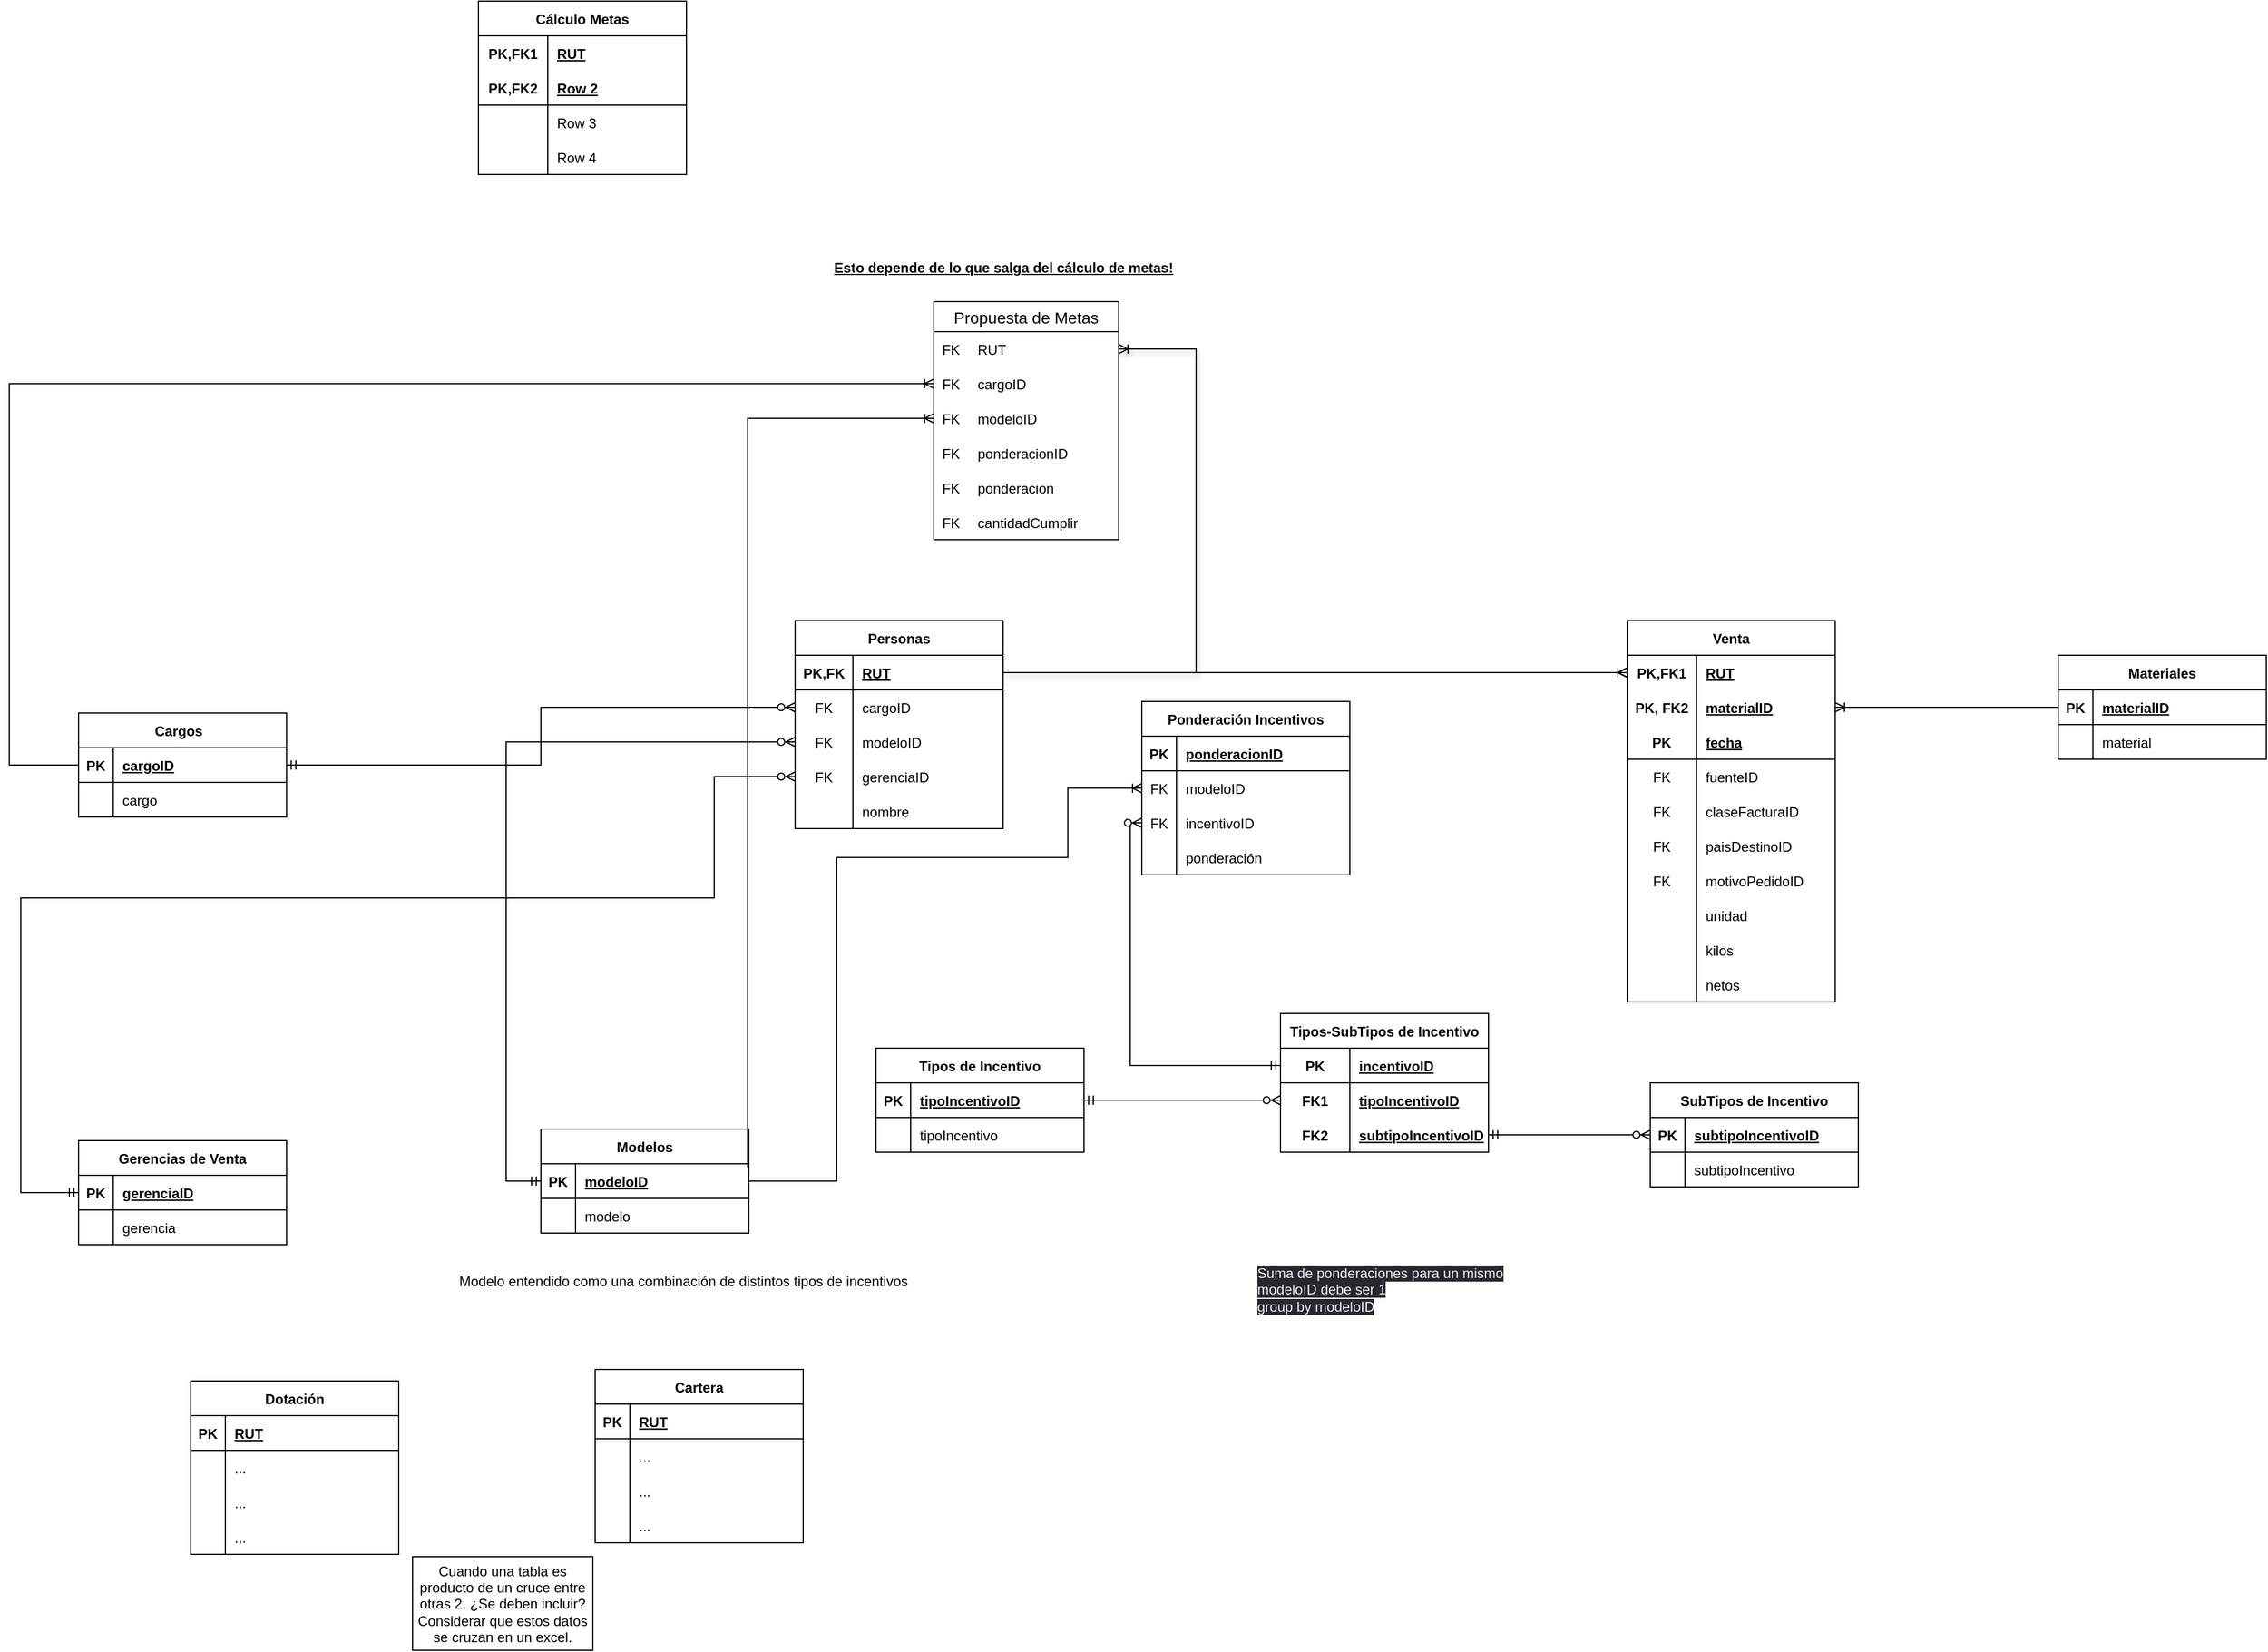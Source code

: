 <mxfile version="20.8.20" type="github"><diagram id="R2lEEEUBdFMjLlhIrx00" name="Page-1"><mxGraphModel dx="1272" dy="957" grid="0" gridSize="10" guides="1" tooltips="1" connect="1" arrows="1" fold="1" page="0" pageScale="1" pageWidth="850" pageHeight="1100" math="0" shadow="0" extFonts="Permanent Marker^https://fonts.googleapis.com/css?family=Permanent+Marker"><root><mxCell id="0"/><mxCell id="1" parent="0"/><mxCell id="gzFkGFENmsfjlxS8uFEH-14" value="Personas" style="shape=table;startSize=30;container=1;collapsible=1;childLayout=tableLayout;fixedRows=1;rowLines=0;fontStyle=1;align=center;resizeLast=1;" parent="1" vertex="1"><mxGeometry x="730" y="190" width="180" height="180" as="geometry"><mxRectangle x="130" y="120" width="90" height="30" as="alternateBounds"/></mxGeometry></mxCell><mxCell id="gzFkGFENmsfjlxS8uFEH-15" value="" style="shape=tableRow;horizontal=0;startSize=0;swimlaneHead=0;swimlaneBody=0;fillColor=none;collapsible=0;dropTarget=0;points=[[0,0.5],[1,0.5]];portConstraint=eastwest;top=0;left=0;right=0;bottom=1;" parent="gzFkGFENmsfjlxS8uFEH-14" vertex="1"><mxGeometry y="30" width="180" height="30" as="geometry"/></mxCell><mxCell id="gzFkGFENmsfjlxS8uFEH-16" value="PK,FK" style="shape=partialRectangle;connectable=0;fillColor=none;top=0;left=0;bottom=0;right=0;fontStyle=1;overflow=hidden;" parent="gzFkGFENmsfjlxS8uFEH-15" vertex="1"><mxGeometry width="50" height="30" as="geometry"><mxRectangle width="50" height="30" as="alternateBounds"/></mxGeometry></mxCell><mxCell id="gzFkGFENmsfjlxS8uFEH-17" value="RUT" style="shape=partialRectangle;connectable=0;fillColor=none;top=0;left=0;bottom=0;right=0;align=left;spacingLeft=6;fontStyle=5;overflow=hidden;" parent="gzFkGFENmsfjlxS8uFEH-15" vertex="1"><mxGeometry x="50" width="130" height="30" as="geometry"><mxRectangle width="130" height="30" as="alternateBounds"/></mxGeometry></mxCell><mxCell id="gzFkGFENmsfjlxS8uFEH-18" value="" style="shape=tableRow;horizontal=0;startSize=0;swimlaneHead=0;swimlaneBody=0;fillColor=none;collapsible=0;dropTarget=0;points=[[0,0.5],[1,0.5]];portConstraint=eastwest;top=0;left=0;right=0;bottom=0;" parent="gzFkGFENmsfjlxS8uFEH-14" vertex="1"><mxGeometry y="60" width="180" height="30" as="geometry"/></mxCell><mxCell id="gzFkGFENmsfjlxS8uFEH-19" value="FK" style="shape=partialRectangle;connectable=0;fillColor=none;top=0;left=0;bottom=0;right=0;editable=1;overflow=hidden;" parent="gzFkGFENmsfjlxS8uFEH-18" vertex="1"><mxGeometry width="50" height="30" as="geometry"><mxRectangle width="50" height="30" as="alternateBounds"/></mxGeometry></mxCell><mxCell id="gzFkGFENmsfjlxS8uFEH-20" value="cargoID" style="shape=partialRectangle;connectable=0;fillColor=none;top=0;left=0;bottom=0;right=0;align=left;spacingLeft=6;overflow=hidden;" parent="gzFkGFENmsfjlxS8uFEH-18" vertex="1"><mxGeometry x="50" width="130" height="30" as="geometry"><mxRectangle width="130" height="30" as="alternateBounds"/></mxGeometry></mxCell><mxCell id="gzFkGFENmsfjlxS8uFEH-21" value="" style="shape=tableRow;horizontal=0;startSize=0;swimlaneHead=0;swimlaneBody=0;fillColor=none;collapsible=0;dropTarget=0;points=[[0,0.5],[1,0.5]];portConstraint=eastwest;top=0;left=0;right=0;bottom=0;" parent="gzFkGFENmsfjlxS8uFEH-14" vertex="1"><mxGeometry y="90" width="180" height="30" as="geometry"/></mxCell><mxCell id="gzFkGFENmsfjlxS8uFEH-22" value="FK" style="shape=partialRectangle;connectable=0;fillColor=none;top=0;left=0;bottom=0;right=0;editable=1;overflow=hidden;" parent="gzFkGFENmsfjlxS8uFEH-21" vertex="1"><mxGeometry width="50" height="30" as="geometry"><mxRectangle width="50" height="30" as="alternateBounds"/></mxGeometry></mxCell><mxCell id="gzFkGFENmsfjlxS8uFEH-23" value="modeloID" style="shape=partialRectangle;connectable=0;fillColor=none;top=0;left=0;bottom=0;right=0;align=left;spacingLeft=6;overflow=hidden;" parent="gzFkGFENmsfjlxS8uFEH-21" vertex="1"><mxGeometry x="50" width="130" height="30" as="geometry"><mxRectangle width="130" height="30" as="alternateBounds"/></mxGeometry></mxCell><mxCell id="gzFkGFENmsfjlxS8uFEH-24" value="" style="shape=tableRow;horizontal=0;startSize=0;swimlaneHead=0;swimlaneBody=0;fillColor=none;collapsible=0;dropTarget=0;points=[[0,0.5],[1,0.5]];portConstraint=eastwest;top=0;left=0;right=0;bottom=0;" parent="gzFkGFENmsfjlxS8uFEH-14" vertex="1"><mxGeometry y="120" width="180" height="30" as="geometry"/></mxCell><mxCell id="gzFkGFENmsfjlxS8uFEH-25" value="FK" style="shape=partialRectangle;connectable=0;fillColor=none;top=0;left=0;bottom=0;right=0;editable=1;overflow=hidden;" parent="gzFkGFENmsfjlxS8uFEH-24" vertex="1"><mxGeometry width="50" height="30" as="geometry"><mxRectangle width="50" height="30" as="alternateBounds"/></mxGeometry></mxCell><mxCell id="gzFkGFENmsfjlxS8uFEH-26" value="gerenciaID" style="shape=partialRectangle;connectable=0;fillColor=none;top=0;left=0;bottom=0;right=0;align=left;spacingLeft=6;overflow=hidden;" parent="gzFkGFENmsfjlxS8uFEH-24" vertex="1"><mxGeometry x="50" width="130" height="30" as="geometry"><mxRectangle width="130" height="30" as="alternateBounds"/></mxGeometry></mxCell><mxCell id="gzFkGFENmsfjlxS8uFEH-27" value="" style="shape=tableRow;horizontal=0;startSize=0;swimlaneHead=0;swimlaneBody=0;fillColor=none;collapsible=0;dropTarget=0;points=[[0,0.5],[1,0.5]];portConstraint=eastwest;top=0;left=0;right=0;bottom=0;" parent="gzFkGFENmsfjlxS8uFEH-14" vertex="1"><mxGeometry y="150" width="180" height="30" as="geometry"/></mxCell><mxCell id="gzFkGFENmsfjlxS8uFEH-28" value="" style="shape=partialRectangle;connectable=0;fillColor=none;top=0;left=0;bottom=0;right=0;editable=1;overflow=hidden;" parent="gzFkGFENmsfjlxS8uFEH-27" vertex="1"><mxGeometry width="50" height="30" as="geometry"><mxRectangle width="50" height="30" as="alternateBounds"/></mxGeometry></mxCell><mxCell id="gzFkGFENmsfjlxS8uFEH-29" value="nombre" style="shape=partialRectangle;connectable=0;fillColor=none;top=0;left=0;bottom=0;right=0;align=left;spacingLeft=6;overflow=hidden;" parent="gzFkGFENmsfjlxS8uFEH-27" vertex="1"><mxGeometry x="50" width="130" height="30" as="geometry"><mxRectangle width="130" height="30" as="alternateBounds"/></mxGeometry></mxCell><mxCell id="gzFkGFENmsfjlxS8uFEH-30" value="Modelos" style="shape=table;startSize=30;container=1;collapsible=1;childLayout=tableLayout;fixedRows=1;rowLines=0;fontStyle=1;align=center;resizeLast=1;" parent="1" vertex="1"><mxGeometry x="510" y="630" width="180" height="90" as="geometry"/></mxCell><mxCell id="gzFkGFENmsfjlxS8uFEH-31" value="" style="shape=tableRow;horizontal=0;startSize=0;swimlaneHead=0;swimlaneBody=0;fillColor=none;collapsible=0;dropTarget=0;points=[[0,0.5],[1,0.5]];portConstraint=eastwest;top=0;left=0;right=0;bottom=1;" parent="gzFkGFENmsfjlxS8uFEH-30" vertex="1"><mxGeometry y="30" width="180" height="30" as="geometry"/></mxCell><mxCell id="gzFkGFENmsfjlxS8uFEH-32" value="PK" style="shape=partialRectangle;connectable=0;fillColor=none;top=0;left=0;bottom=0;right=0;fontStyle=1;overflow=hidden;" parent="gzFkGFENmsfjlxS8uFEH-31" vertex="1"><mxGeometry width="30" height="30" as="geometry"><mxRectangle width="30" height="30" as="alternateBounds"/></mxGeometry></mxCell><mxCell id="gzFkGFENmsfjlxS8uFEH-33" value="modeloID" style="shape=partialRectangle;connectable=0;fillColor=none;top=0;left=0;bottom=0;right=0;align=left;spacingLeft=6;fontStyle=5;overflow=hidden;" parent="gzFkGFENmsfjlxS8uFEH-31" vertex="1"><mxGeometry x="30" width="150" height="30" as="geometry"><mxRectangle width="150" height="30" as="alternateBounds"/></mxGeometry></mxCell><mxCell id="gzFkGFENmsfjlxS8uFEH-34" value="" style="shape=tableRow;horizontal=0;startSize=0;swimlaneHead=0;swimlaneBody=0;fillColor=none;collapsible=0;dropTarget=0;points=[[0,0.5],[1,0.5]];portConstraint=eastwest;top=0;left=0;right=0;bottom=0;" parent="gzFkGFENmsfjlxS8uFEH-30" vertex="1"><mxGeometry y="60" width="180" height="30" as="geometry"/></mxCell><mxCell id="gzFkGFENmsfjlxS8uFEH-35" value="" style="shape=partialRectangle;connectable=0;fillColor=none;top=0;left=0;bottom=0;right=0;editable=1;overflow=hidden;" parent="gzFkGFENmsfjlxS8uFEH-34" vertex="1"><mxGeometry width="30" height="30" as="geometry"><mxRectangle width="30" height="30" as="alternateBounds"/></mxGeometry></mxCell><mxCell id="gzFkGFENmsfjlxS8uFEH-36" value="modelo" style="shape=partialRectangle;connectable=0;fillColor=none;top=0;left=0;bottom=0;right=0;align=left;spacingLeft=6;overflow=hidden;" parent="gzFkGFENmsfjlxS8uFEH-34" vertex="1"><mxGeometry x="30" width="150" height="30" as="geometry"><mxRectangle width="150" height="30" as="alternateBounds"/></mxGeometry></mxCell><mxCell id="Fh7GAgDvntVnNjPYunwl-1" value="Gerencias de Venta" style="shape=table;startSize=30;container=1;collapsible=1;childLayout=tableLayout;fixedRows=1;rowLines=0;fontStyle=1;align=center;resizeLast=1;" parent="1" vertex="1"><mxGeometry x="110" y="640" width="180" height="90" as="geometry"/></mxCell><mxCell id="Fh7GAgDvntVnNjPYunwl-2" value="" style="shape=tableRow;horizontal=0;startSize=0;swimlaneHead=0;swimlaneBody=0;fillColor=none;collapsible=0;dropTarget=0;points=[[0,0.5],[1,0.5]];portConstraint=eastwest;top=0;left=0;right=0;bottom=1;" parent="Fh7GAgDvntVnNjPYunwl-1" vertex="1"><mxGeometry y="30" width="180" height="30" as="geometry"/></mxCell><mxCell id="Fh7GAgDvntVnNjPYunwl-3" value="PK" style="shape=partialRectangle;connectable=0;fillColor=none;top=0;left=0;bottom=0;right=0;fontStyle=1;overflow=hidden;" parent="Fh7GAgDvntVnNjPYunwl-2" vertex="1"><mxGeometry width="30" height="30" as="geometry"><mxRectangle width="30" height="30" as="alternateBounds"/></mxGeometry></mxCell><mxCell id="Fh7GAgDvntVnNjPYunwl-4" value="gerenciaID" style="shape=partialRectangle;connectable=0;fillColor=none;top=0;left=0;bottom=0;right=0;align=left;spacingLeft=6;fontStyle=5;overflow=hidden;" parent="Fh7GAgDvntVnNjPYunwl-2" vertex="1"><mxGeometry x="30" width="150" height="30" as="geometry"><mxRectangle width="150" height="30" as="alternateBounds"/></mxGeometry></mxCell><mxCell id="Fh7GAgDvntVnNjPYunwl-5" value="" style="shape=tableRow;horizontal=0;startSize=0;swimlaneHead=0;swimlaneBody=0;fillColor=none;collapsible=0;dropTarget=0;points=[[0,0.5],[1,0.5]];portConstraint=eastwest;top=0;left=0;right=0;bottom=0;" parent="Fh7GAgDvntVnNjPYunwl-1" vertex="1"><mxGeometry y="60" width="180" height="30" as="geometry"/></mxCell><mxCell id="Fh7GAgDvntVnNjPYunwl-6" value="" style="shape=partialRectangle;connectable=0;fillColor=none;top=0;left=0;bottom=0;right=0;editable=1;overflow=hidden;" parent="Fh7GAgDvntVnNjPYunwl-5" vertex="1"><mxGeometry width="30" height="30" as="geometry"><mxRectangle width="30" height="30" as="alternateBounds"/></mxGeometry></mxCell><mxCell id="Fh7GAgDvntVnNjPYunwl-7" value="gerencia" style="shape=partialRectangle;connectable=0;fillColor=none;top=0;left=0;bottom=0;right=0;align=left;spacingLeft=6;overflow=hidden;" parent="Fh7GAgDvntVnNjPYunwl-5" vertex="1"><mxGeometry x="30" width="150" height="30" as="geometry"><mxRectangle width="150" height="30" as="alternateBounds"/></mxGeometry></mxCell><mxCell id="Fh7GAgDvntVnNjPYunwl-8" value="Cargos  " style="shape=table;startSize=30;container=1;collapsible=1;childLayout=tableLayout;fixedRows=1;rowLines=0;fontStyle=1;align=center;resizeLast=1;" parent="1" vertex="1"><mxGeometry x="110" y="270" width="180" height="90" as="geometry"/></mxCell><mxCell id="Fh7GAgDvntVnNjPYunwl-9" value="" style="shape=tableRow;horizontal=0;startSize=0;swimlaneHead=0;swimlaneBody=0;fillColor=none;collapsible=0;dropTarget=0;points=[[0,0.5],[1,0.5]];portConstraint=eastwest;top=0;left=0;right=0;bottom=1;" parent="Fh7GAgDvntVnNjPYunwl-8" vertex="1"><mxGeometry y="30" width="180" height="30" as="geometry"/></mxCell><mxCell id="Fh7GAgDvntVnNjPYunwl-10" value="PK" style="shape=partialRectangle;connectable=0;fillColor=none;top=0;left=0;bottom=0;right=0;fontStyle=1;overflow=hidden;" parent="Fh7GAgDvntVnNjPYunwl-9" vertex="1"><mxGeometry width="30" height="30" as="geometry"><mxRectangle width="30" height="30" as="alternateBounds"/></mxGeometry></mxCell><mxCell id="Fh7GAgDvntVnNjPYunwl-11" value="cargoID" style="shape=partialRectangle;connectable=0;fillColor=none;top=0;left=0;bottom=0;right=0;align=left;spacingLeft=6;fontStyle=5;overflow=hidden;" parent="Fh7GAgDvntVnNjPYunwl-9" vertex="1"><mxGeometry x="30" width="150" height="30" as="geometry"><mxRectangle width="150" height="30" as="alternateBounds"/></mxGeometry></mxCell><mxCell id="Fh7GAgDvntVnNjPYunwl-12" value="" style="shape=tableRow;horizontal=0;startSize=0;swimlaneHead=0;swimlaneBody=0;fillColor=none;collapsible=0;dropTarget=0;points=[[0,0.5],[1,0.5]];portConstraint=eastwest;top=0;left=0;right=0;bottom=0;" parent="Fh7GAgDvntVnNjPYunwl-8" vertex="1"><mxGeometry y="60" width="180" height="30" as="geometry"/></mxCell><mxCell id="Fh7GAgDvntVnNjPYunwl-13" value="" style="shape=partialRectangle;connectable=0;fillColor=none;top=0;left=0;bottom=0;right=0;editable=1;overflow=hidden;" parent="Fh7GAgDvntVnNjPYunwl-12" vertex="1"><mxGeometry width="30" height="30" as="geometry"><mxRectangle width="30" height="30" as="alternateBounds"/></mxGeometry></mxCell><mxCell id="Fh7GAgDvntVnNjPYunwl-14" value="cargo" style="shape=partialRectangle;connectable=0;fillColor=none;top=0;left=0;bottom=0;right=0;align=left;spacingLeft=6;overflow=hidden;" parent="Fh7GAgDvntVnNjPYunwl-12" vertex="1"><mxGeometry x="30" width="150" height="30" as="geometry"><mxRectangle width="150" height="30" as="alternateBounds"/></mxGeometry></mxCell><mxCell id="OxuSx5iRvINDC6YgtZDy-19" value="" style="edgeStyle=elbowEdgeStyle;fontSize=12;html=1;endArrow=ERzeroToMany;startArrow=ERmandOne;rounded=0;exitX=1;exitY=0.5;exitDx=0;exitDy=0;entryX=0;entryY=0.5;entryDx=0;entryDy=0;" parent="1" source="Fh7GAgDvntVnNjPYunwl-9" target="gzFkGFENmsfjlxS8uFEH-18" edge="1"><mxGeometry width="100" height="100" relative="1" as="geometry"><mxPoint x="290" y="450" as="sourcePoint"/><mxPoint x="390" y="350" as="targetPoint"/></mxGeometry></mxCell><mxCell id="OxuSx5iRvINDC6YgtZDy-20" value="" style="edgeStyle=elbowEdgeStyle;fontSize=12;html=1;endArrow=ERzeroToMany;startArrow=ERmandOne;rounded=0;entryX=0;entryY=0.5;entryDx=0;entryDy=0;elbow=vertical;exitX=0;exitY=0.5;exitDx=0;exitDy=0;" parent="1" source="gzFkGFENmsfjlxS8uFEH-31" target="gzFkGFENmsfjlxS8uFEH-21" edge="1"><mxGeometry width="100" height="100" relative="1" as="geometry"><mxPoint x="470" y="610" as="sourcePoint"/><mxPoint x="230" y="530" as="targetPoint"/><Array as="points"><mxPoint x="480" y="660"/></Array></mxGeometry></mxCell><mxCell id="OxuSx5iRvINDC6YgtZDy-21" value="" style="edgeStyle=orthogonalEdgeStyle;fontSize=12;html=1;endArrow=ERzeroToMany;startArrow=ERmandOne;rounded=0;exitX=0;exitY=0.5;exitDx=0;exitDy=0;entryX=0;entryY=0.5;entryDx=0;entryDy=0;" parent="1" source="Fh7GAgDvntVnNjPYunwl-2" target="gzFkGFENmsfjlxS8uFEH-24" edge="1"><mxGeometry width="100" height="100" relative="1" as="geometry"><mxPoint x="350" y="540" as="sourcePoint"/><mxPoint x="190" y="610" as="targetPoint"/><Array as="points"><mxPoint x="60" y="685"/><mxPoint x="60" y="430"/><mxPoint x="660" y="430"/><mxPoint x="660" y="325"/></Array></mxGeometry></mxCell><mxCell id="OxuSx5iRvINDC6YgtZDy-22" value="Tipos de Incentivo" style="shape=table;startSize=30;container=1;collapsible=1;childLayout=tableLayout;fixedRows=1;rowLines=0;fontStyle=1;align=center;resizeLast=1;" parent="1" vertex="1"><mxGeometry x="800" y="560" width="180" height="90" as="geometry"/></mxCell><mxCell id="OxuSx5iRvINDC6YgtZDy-23" value="" style="shape=tableRow;horizontal=0;startSize=0;swimlaneHead=0;swimlaneBody=0;fillColor=none;collapsible=0;dropTarget=0;points=[[0,0.5],[1,0.5]];portConstraint=eastwest;top=0;left=0;right=0;bottom=1;" parent="OxuSx5iRvINDC6YgtZDy-22" vertex="1"><mxGeometry y="30" width="180" height="30" as="geometry"/></mxCell><mxCell id="OxuSx5iRvINDC6YgtZDy-24" value="PK" style="shape=partialRectangle;connectable=0;fillColor=none;top=0;left=0;bottom=0;right=0;fontStyle=1;overflow=hidden;" parent="OxuSx5iRvINDC6YgtZDy-23" vertex="1"><mxGeometry width="30" height="30" as="geometry"><mxRectangle width="30" height="30" as="alternateBounds"/></mxGeometry></mxCell><mxCell id="OxuSx5iRvINDC6YgtZDy-25" value="tipoIncentivoID" style="shape=partialRectangle;connectable=0;fillColor=none;top=0;left=0;bottom=0;right=0;align=left;spacingLeft=6;fontStyle=5;overflow=hidden;" parent="OxuSx5iRvINDC6YgtZDy-23" vertex="1"><mxGeometry x="30" width="150" height="30" as="geometry"><mxRectangle width="150" height="30" as="alternateBounds"/></mxGeometry></mxCell><mxCell id="OxuSx5iRvINDC6YgtZDy-26" value="" style="shape=tableRow;horizontal=0;startSize=0;swimlaneHead=0;swimlaneBody=0;fillColor=none;collapsible=0;dropTarget=0;points=[[0,0.5],[1,0.5]];portConstraint=eastwest;top=0;left=0;right=0;bottom=0;" parent="OxuSx5iRvINDC6YgtZDy-22" vertex="1"><mxGeometry y="60" width="180" height="30" as="geometry"/></mxCell><mxCell id="OxuSx5iRvINDC6YgtZDy-27" value="" style="shape=partialRectangle;connectable=0;fillColor=none;top=0;left=0;bottom=0;right=0;editable=1;overflow=hidden;" parent="OxuSx5iRvINDC6YgtZDy-26" vertex="1"><mxGeometry width="30" height="30" as="geometry"><mxRectangle width="30" height="30" as="alternateBounds"/></mxGeometry></mxCell><mxCell id="OxuSx5iRvINDC6YgtZDy-28" value="tipoIncentivo" style="shape=partialRectangle;connectable=0;fillColor=none;top=0;left=0;bottom=0;right=0;align=left;spacingLeft=6;overflow=hidden;" parent="OxuSx5iRvINDC6YgtZDy-26" vertex="1"><mxGeometry x="30" width="150" height="30" as="geometry"><mxRectangle width="150" height="30" as="alternateBounds"/></mxGeometry></mxCell><mxCell id="OxuSx5iRvINDC6YgtZDy-29" value="SubTipos de Incentivo" style="shape=table;startSize=30;container=1;collapsible=1;childLayout=tableLayout;fixedRows=1;rowLines=0;fontStyle=1;align=center;resizeLast=1;" parent="1" vertex="1"><mxGeometry x="1470" y="590" width="180" height="90" as="geometry"/></mxCell><mxCell id="OxuSx5iRvINDC6YgtZDy-30" value="" style="shape=tableRow;horizontal=0;startSize=0;swimlaneHead=0;swimlaneBody=0;fillColor=none;collapsible=0;dropTarget=0;points=[[0,0.5],[1,0.5]];portConstraint=eastwest;top=0;left=0;right=0;bottom=1;" parent="OxuSx5iRvINDC6YgtZDy-29" vertex="1"><mxGeometry y="30" width="180" height="30" as="geometry"/></mxCell><mxCell id="OxuSx5iRvINDC6YgtZDy-31" value="PK" style="shape=partialRectangle;connectable=0;fillColor=none;top=0;left=0;bottom=0;right=0;fontStyle=1;overflow=hidden;" parent="OxuSx5iRvINDC6YgtZDy-30" vertex="1"><mxGeometry width="30" height="30" as="geometry"><mxRectangle width="30" height="30" as="alternateBounds"/></mxGeometry></mxCell><mxCell id="OxuSx5iRvINDC6YgtZDy-32" value="subtipoIncentivoID" style="shape=partialRectangle;connectable=0;fillColor=none;top=0;left=0;bottom=0;right=0;align=left;spacingLeft=6;fontStyle=5;overflow=hidden;" parent="OxuSx5iRvINDC6YgtZDy-30" vertex="1"><mxGeometry x="30" width="150" height="30" as="geometry"><mxRectangle width="150" height="30" as="alternateBounds"/></mxGeometry></mxCell><mxCell id="OxuSx5iRvINDC6YgtZDy-33" value="" style="shape=tableRow;horizontal=0;startSize=0;swimlaneHead=0;swimlaneBody=0;fillColor=none;collapsible=0;dropTarget=0;points=[[0,0.5],[1,0.5]];portConstraint=eastwest;top=0;left=0;right=0;bottom=0;" parent="OxuSx5iRvINDC6YgtZDy-29" vertex="1"><mxGeometry y="60" width="180" height="30" as="geometry"/></mxCell><mxCell id="OxuSx5iRvINDC6YgtZDy-34" value="" style="shape=partialRectangle;connectable=0;fillColor=none;top=0;left=0;bottom=0;right=0;editable=1;overflow=hidden;" parent="OxuSx5iRvINDC6YgtZDy-33" vertex="1"><mxGeometry width="30" height="30" as="geometry"><mxRectangle width="30" height="30" as="alternateBounds"/></mxGeometry></mxCell><mxCell id="OxuSx5iRvINDC6YgtZDy-35" value="subtipoIncentivo" style="shape=partialRectangle;connectable=0;fillColor=none;top=0;left=0;bottom=0;right=0;align=left;spacingLeft=6;overflow=hidden;" parent="OxuSx5iRvINDC6YgtZDy-33" vertex="1"><mxGeometry x="30" width="150" height="30" as="geometry"><mxRectangle width="150" height="30" as="alternateBounds"/></mxGeometry></mxCell><mxCell id="OxuSx5iRvINDC6YgtZDy-50" value="Tipos-SubTipos de Incentivo" style="shape=table;startSize=30;container=1;collapsible=1;childLayout=tableLayout;fixedRows=1;rowLines=0;fontStyle=1;align=center;resizeLast=1;" parent="1" vertex="1"><mxGeometry x="1150" y="530" width="180" height="120" as="geometry"/></mxCell><mxCell id="OxuSx5iRvINDC6YgtZDy-69" value="" style="shape=tableRow;horizontal=0;startSize=0;swimlaneHead=0;swimlaneBody=0;fillColor=none;collapsible=0;dropTarget=0;points=[[0,0.5],[1,0.5]];portConstraint=eastwest;top=0;left=0;right=0;bottom=1;" parent="OxuSx5iRvINDC6YgtZDy-50" vertex="1"><mxGeometry y="30" width="180" height="30" as="geometry"/></mxCell><mxCell id="OxuSx5iRvINDC6YgtZDy-70" value="PK" style="shape=partialRectangle;connectable=0;fillColor=none;top=0;left=0;bottom=0;right=0;fontStyle=1;overflow=hidden;" parent="OxuSx5iRvINDC6YgtZDy-69" vertex="1"><mxGeometry width="60" height="30" as="geometry"><mxRectangle width="60" height="30" as="alternateBounds"/></mxGeometry></mxCell><mxCell id="OxuSx5iRvINDC6YgtZDy-71" value="incentivoID" style="shape=partialRectangle;connectable=0;fillColor=none;top=0;left=0;bottom=0;right=0;align=left;spacingLeft=6;fontStyle=5;overflow=hidden;" parent="OxuSx5iRvINDC6YgtZDy-69" vertex="1"><mxGeometry x="60" width="120" height="30" as="geometry"><mxRectangle width="120" height="30" as="alternateBounds"/></mxGeometry></mxCell><mxCell id="OxuSx5iRvINDC6YgtZDy-51" value="" style="shape=tableRow;horizontal=0;startSize=0;swimlaneHead=0;swimlaneBody=0;fillColor=none;collapsible=0;dropTarget=0;points=[[0,0.5],[1,0.5]];portConstraint=eastwest;top=0;left=0;right=0;bottom=0;" parent="OxuSx5iRvINDC6YgtZDy-50" vertex="1"><mxGeometry y="60" width="180" height="30" as="geometry"/></mxCell><mxCell id="OxuSx5iRvINDC6YgtZDy-52" value="FK1" style="shape=partialRectangle;connectable=0;fillColor=none;top=0;left=0;bottom=0;right=0;fontStyle=1;overflow=hidden;" parent="OxuSx5iRvINDC6YgtZDy-51" vertex="1"><mxGeometry width="60" height="30" as="geometry"><mxRectangle width="60" height="30" as="alternateBounds"/></mxGeometry></mxCell><mxCell id="OxuSx5iRvINDC6YgtZDy-53" value="tipoIncentivoID" style="shape=partialRectangle;connectable=0;fillColor=none;top=0;left=0;bottom=0;right=0;align=left;spacingLeft=6;fontStyle=5;overflow=hidden;" parent="OxuSx5iRvINDC6YgtZDy-51" vertex="1"><mxGeometry x="60" width="120" height="30" as="geometry"><mxRectangle width="120" height="30" as="alternateBounds"/></mxGeometry></mxCell><mxCell id="OxuSx5iRvINDC6YgtZDy-54" value="" style="shape=tableRow;horizontal=0;startSize=0;swimlaneHead=0;swimlaneBody=0;fillColor=none;collapsible=0;dropTarget=0;points=[[0,0.5],[1,0.5]];portConstraint=eastwest;top=0;left=0;right=0;bottom=1;" parent="OxuSx5iRvINDC6YgtZDy-50" vertex="1"><mxGeometry y="90" width="180" height="30" as="geometry"/></mxCell><mxCell id="OxuSx5iRvINDC6YgtZDy-55" value="FK2" style="shape=partialRectangle;connectable=0;fillColor=none;top=0;left=0;bottom=0;right=0;fontStyle=1;overflow=hidden;" parent="OxuSx5iRvINDC6YgtZDy-54" vertex="1"><mxGeometry width="60" height="30" as="geometry"><mxRectangle width="60" height="30" as="alternateBounds"/></mxGeometry></mxCell><mxCell id="OxuSx5iRvINDC6YgtZDy-56" value="subtipoIncentivoID" style="shape=partialRectangle;connectable=0;fillColor=none;top=0;left=0;bottom=0;right=0;align=left;spacingLeft=6;fontStyle=5;overflow=hidden;" parent="OxuSx5iRvINDC6YgtZDy-54" vertex="1"><mxGeometry x="60" width="120" height="30" as="geometry"><mxRectangle width="120" height="30" as="alternateBounds"/></mxGeometry></mxCell><mxCell id="OxuSx5iRvINDC6YgtZDy-65" value="" style="edgeStyle=entityRelationEdgeStyle;fontSize=12;html=1;endArrow=ERzeroToMany;startArrow=ERmandOne;rounded=0;entryX=0;entryY=0.5;entryDx=0;entryDy=0;exitX=1;exitY=0.5;exitDx=0;exitDy=0;" parent="1" source="OxuSx5iRvINDC6YgtZDy-54" target="OxuSx5iRvINDC6YgtZDy-30" edge="1"><mxGeometry width="100" height="100" relative="1" as="geometry"><mxPoint x="1290" y="620" as="sourcePoint"/><mxPoint x="1390" y="520" as="targetPoint"/></mxGeometry></mxCell><mxCell id="OxuSx5iRvINDC6YgtZDy-66" value="" style="edgeStyle=entityRelationEdgeStyle;fontSize=12;html=1;endArrow=ERzeroToMany;startArrow=ERmandOne;rounded=0;entryX=0;entryY=0.5;entryDx=0;entryDy=0;exitX=1;exitY=0.5;exitDx=0;exitDy=0;" parent="1" source="OxuSx5iRvINDC6YgtZDy-23" target="OxuSx5iRvINDC6YgtZDy-51" edge="1"><mxGeometry width="100" height="100" relative="1" as="geometry"><mxPoint x="1010" y="680" as="sourcePoint"/><mxPoint x="1110" y="650" as="targetPoint"/></mxGeometry></mxCell><mxCell id="XAB7VoFIfYRD2C_HzMWe-98" value="Ponderación Incentivos" style="shape=table;startSize=30;container=1;collapsible=1;childLayout=tableLayout;fixedRows=1;rowLines=0;fontStyle=1;align=center;resizeLast=1;" parent="1" vertex="1"><mxGeometry x="1030" y="260" width="180" height="150" as="geometry"/></mxCell><mxCell id="XAB7VoFIfYRD2C_HzMWe-99" value="" style="shape=tableRow;horizontal=0;startSize=0;swimlaneHead=0;swimlaneBody=0;fillColor=none;collapsible=0;dropTarget=0;points=[[0,0.5],[1,0.5]];portConstraint=eastwest;top=0;left=0;right=0;bottom=1;" parent="XAB7VoFIfYRD2C_HzMWe-98" vertex="1"><mxGeometry y="30" width="180" height="30" as="geometry"/></mxCell><mxCell id="XAB7VoFIfYRD2C_HzMWe-100" value="PK" style="shape=partialRectangle;connectable=0;fillColor=none;top=0;left=0;bottom=0;right=0;fontStyle=1;overflow=hidden;" parent="XAB7VoFIfYRD2C_HzMWe-99" vertex="1"><mxGeometry width="30" height="30" as="geometry"><mxRectangle width="30" height="30" as="alternateBounds"/></mxGeometry></mxCell><mxCell id="XAB7VoFIfYRD2C_HzMWe-101" value="ponderacionID" style="shape=partialRectangle;connectable=0;fillColor=none;top=0;left=0;bottom=0;right=0;align=left;spacingLeft=6;fontStyle=5;overflow=hidden;" parent="XAB7VoFIfYRD2C_HzMWe-99" vertex="1"><mxGeometry x="30" width="150" height="30" as="geometry"><mxRectangle width="150" height="30" as="alternateBounds"/></mxGeometry></mxCell><mxCell id="XAB7VoFIfYRD2C_HzMWe-102" value="" style="shape=tableRow;horizontal=0;startSize=0;swimlaneHead=0;swimlaneBody=0;fillColor=none;collapsible=0;dropTarget=0;points=[[0,0.5],[1,0.5]];portConstraint=eastwest;top=0;left=0;right=0;bottom=0;" parent="XAB7VoFIfYRD2C_HzMWe-98" vertex="1"><mxGeometry y="60" width="180" height="30" as="geometry"/></mxCell><mxCell id="XAB7VoFIfYRD2C_HzMWe-103" value="FK" style="shape=partialRectangle;connectable=0;fillColor=none;top=0;left=0;bottom=0;right=0;editable=1;overflow=hidden;" parent="XAB7VoFIfYRD2C_HzMWe-102" vertex="1"><mxGeometry width="30" height="30" as="geometry"><mxRectangle width="30" height="30" as="alternateBounds"/></mxGeometry></mxCell><mxCell id="XAB7VoFIfYRD2C_HzMWe-104" value="modeloID" style="shape=partialRectangle;connectable=0;fillColor=none;top=0;left=0;bottom=0;right=0;align=left;spacingLeft=6;overflow=hidden;" parent="XAB7VoFIfYRD2C_HzMWe-102" vertex="1"><mxGeometry x="30" width="150" height="30" as="geometry"><mxRectangle width="150" height="30" as="alternateBounds"/></mxGeometry></mxCell><mxCell id="XAB7VoFIfYRD2C_HzMWe-105" value="" style="shape=tableRow;horizontal=0;startSize=0;swimlaneHead=0;swimlaneBody=0;fillColor=none;collapsible=0;dropTarget=0;points=[[0,0.5],[1,0.5]];portConstraint=eastwest;top=0;left=0;right=0;bottom=0;" parent="XAB7VoFIfYRD2C_HzMWe-98" vertex="1"><mxGeometry y="90" width="180" height="30" as="geometry"/></mxCell><mxCell id="XAB7VoFIfYRD2C_HzMWe-106" value="FK" style="shape=partialRectangle;connectable=0;fillColor=none;top=0;left=0;bottom=0;right=0;editable=1;overflow=hidden;" parent="XAB7VoFIfYRD2C_HzMWe-105" vertex="1"><mxGeometry width="30" height="30" as="geometry"><mxRectangle width="30" height="30" as="alternateBounds"/></mxGeometry></mxCell><mxCell id="XAB7VoFIfYRD2C_HzMWe-107" value="incentivoID" style="shape=partialRectangle;connectable=0;fillColor=none;top=0;left=0;bottom=0;right=0;align=left;spacingLeft=6;overflow=hidden;" parent="XAB7VoFIfYRD2C_HzMWe-105" vertex="1"><mxGeometry x="30" width="150" height="30" as="geometry"><mxRectangle width="150" height="30" as="alternateBounds"/></mxGeometry></mxCell><mxCell id="XAB7VoFIfYRD2C_HzMWe-108" value="" style="shape=tableRow;horizontal=0;startSize=0;swimlaneHead=0;swimlaneBody=0;fillColor=none;collapsible=0;dropTarget=0;points=[[0,0.5],[1,0.5]];portConstraint=eastwest;top=0;left=0;right=0;bottom=0;" parent="XAB7VoFIfYRD2C_HzMWe-98" vertex="1"><mxGeometry y="120" width="180" height="30" as="geometry"/></mxCell><mxCell id="XAB7VoFIfYRD2C_HzMWe-109" value="" style="shape=partialRectangle;connectable=0;fillColor=none;top=0;left=0;bottom=0;right=0;editable=1;overflow=hidden;" parent="XAB7VoFIfYRD2C_HzMWe-108" vertex="1"><mxGeometry width="30" height="30" as="geometry"><mxRectangle width="30" height="30" as="alternateBounds"/></mxGeometry></mxCell><mxCell id="XAB7VoFIfYRD2C_HzMWe-110" value="ponderación" style="shape=partialRectangle;connectable=0;fillColor=none;top=0;left=0;bottom=0;right=0;align=left;spacingLeft=6;overflow=hidden;" parent="XAB7VoFIfYRD2C_HzMWe-108" vertex="1"><mxGeometry x="30" width="150" height="30" as="geometry"><mxRectangle width="150" height="30" as="alternateBounds"/></mxGeometry></mxCell><mxCell id="XAB7VoFIfYRD2C_HzMWe-112" value="&lt;span style=&quot;color: rgb(240, 240, 240); font-family: Helvetica; font-size: 12px; font-style: normal; font-variant-ligatures: normal; font-variant-caps: normal; font-weight: 400; letter-spacing: normal; orphans: 2; text-align: center; text-indent: 0px; text-transform: none; widows: 2; word-spacing: 0px; -webkit-text-stroke-width: 0px; background-color: rgb(42, 37, 47); text-decoration-thickness: initial; text-decoration-style: initial; text-decoration-color: initial; float: none; display: inline !important;&quot;&gt;Suma de ponderaciones para un mismo modeloID debe ser 1&lt;/span&gt;&lt;br style=&quot;border-color: rgb(0, 0, 0); color: rgb(240, 240, 240); font-family: Helvetica; font-size: 12px; font-style: normal; font-variant-ligatures: normal; font-variant-caps: normal; font-weight: 400; letter-spacing: normal; orphans: 2; text-align: center; text-indent: 0px; text-transform: none; widows: 2; word-spacing: 0px; -webkit-text-stroke-width: 0px; background-color: rgb(42, 37, 47); text-decoration-thickness: initial; text-decoration-style: initial; text-decoration-color: initial;&quot;&gt;&lt;span style=&quot;color: rgb(240, 240, 240); font-family: Helvetica; font-size: 12px; font-style: normal; font-variant-ligatures: normal; font-variant-caps: normal; font-weight: 400; letter-spacing: normal; orphans: 2; text-align: center; text-indent: 0px; text-transform: none; widows: 2; word-spacing: 0px; -webkit-text-stroke-width: 0px; background-color: rgb(42, 37, 47); text-decoration-thickness: initial; text-decoration-style: initial; text-decoration-color: initial; float: none; display: inline !important;&quot;&gt;group by modeloID&lt;/span&gt;" style="text;whiteSpace=wrap;html=1;" parent="1" vertex="1"><mxGeometry x="1128" y="741" width="233" height="136" as="geometry"/></mxCell><mxCell id="s0smh8bZ5PQMsnYsksqx-4" value="" style="edgeStyle=orthogonalEdgeStyle;fontSize=12;html=1;endArrow=ERzeroToMany;startArrow=ERmandOne;rounded=0;exitX=0;exitY=0.5;exitDx=0;exitDy=0;entryX=0;entryY=0.5;entryDx=0;entryDy=0;elbow=vertical;" parent="1" source="OxuSx5iRvINDC6YgtZDy-69" target="XAB7VoFIfYRD2C_HzMWe-105" edge="1"><mxGeometry width="100" height="100" relative="1" as="geometry"><mxPoint x="950" y="480" as="sourcePoint"/><mxPoint x="1010" y="320" as="targetPoint"/></mxGeometry></mxCell><mxCell id="s0smh8bZ5PQMsnYsksqx-27" value="Modelo entendido como una combinación de distintos tipos de incentivos" style="text;html=1;align=center;verticalAlign=middle;resizable=0;points=[];autosize=1;strokeColor=none;fillColor=none;" parent="1" vertex="1"><mxGeometry x="428" y="747" width="410" height="30" as="geometry"/></mxCell><mxCell id="s0smh8bZ5PQMsnYsksqx-45" value="Propuesta de Metas" style="swimlane;fontStyle=0;childLayout=stackLayout;horizontal=1;startSize=26;horizontalStack=0;resizeParent=1;resizeParentMax=0;resizeLast=0;collapsible=1;marginBottom=0;align=center;fontSize=14;" parent="1" vertex="1"><mxGeometry x="850" y="-86" width="160" height="206" as="geometry"/></mxCell><mxCell id="s0smh8bZ5PQMsnYsksqx-49" value="" style="shape=table;startSize=0;container=1;collapsible=1;childLayout=tableLayout;fixedRows=1;rowLines=0;fontStyle=0;align=center;resizeLast=1;strokeColor=none;fillColor=none;collapsible=0;" parent="s0smh8bZ5PQMsnYsksqx-45" vertex="1"><mxGeometry y="26" width="160" height="30" as="geometry"/></mxCell><mxCell id="s0smh8bZ5PQMsnYsksqx-50" value="" style="shape=tableRow;horizontal=0;startSize=0;swimlaneHead=0;swimlaneBody=0;fillColor=none;collapsible=0;dropTarget=0;points=[[0,0.5],[1,0.5]];portConstraint=eastwest;top=0;left=0;right=0;bottom=0;" parent="s0smh8bZ5PQMsnYsksqx-49" vertex="1"><mxGeometry width="160" height="30" as="geometry"/></mxCell><mxCell id="s0smh8bZ5PQMsnYsksqx-51" value="FK" style="shape=partialRectangle;connectable=0;fillColor=none;top=0;left=0;bottom=0;right=0;fontStyle=0;overflow=hidden;" parent="s0smh8bZ5PQMsnYsksqx-50" vertex="1"><mxGeometry width="30" height="30" as="geometry"><mxRectangle width="30" height="30" as="alternateBounds"/></mxGeometry></mxCell><mxCell id="s0smh8bZ5PQMsnYsksqx-52" value="RUT" style="shape=partialRectangle;connectable=0;fillColor=none;top=0;left=0;bottom=0;right=0;align=left;spacingLeft=6;fontStyle=0;overflow=hidden;" parent="s0smh8bZ5PQMsnYsksqx-50" vertex="1"><mxGeometry x="30" width="130" height="30" as="geometry"><mxRectangle width="130" height="30" as="alternateBounds"/></mxGeometry></mxCell><mxCell id="s0smh8bZ5PQMsnYsksqx-53" value="" style="shape=table;startSize=0;container=1;collapsible=1;childLayout=tableLayout;fixedRows=1;rowLines=0;fontStyle=0;align=center;resizeLast=1;strokeColor=none;fillColor=none;collapsible=0;" parent="s0smh8bZ5PQMsnYsksqx-45" vertex="1"><mxGeometry y="56" width="160" height="30" as="geometry"/></mxCell><mxCell id="s0smh8bZ5PQMsnYsksqx-54" value="" style="shape=tableRow;horizontal=0;startSize=0;swimlaneHead=0;swimlaneBody=0;fillColor=none;collapsible=0;dropTarget=0;points=[[0,0.5],[1,0.5]];portConstraint=eastwest;top=0;left=0;right=0;bottom=0;" parent="s0smh8bZ5PQMsnYsksqx-53" vertex="1"><mxGeometry width="160" height="30" as="geometry"/></mxCell><mxCell id="s0smh8bZ5PQMsnYsksqx-55" value="FK" style="shape=partialRectangle;connectable=0;fillColor=none;top=0;left=0;bottom=0;right=0;fontStyle=0;overflow=hidden;" parent="s0smh8bZ5PQMsnYsksqx-54" vertex="1"><mxGeometry width="30" height="30" as="geometry"><mxRectangle width="30" height="30" as="alternateBounds"/></mxGeometry></mxCell><mxCell id="s0smh8bZ5PQMsnYsksqx-56" value="cargoID" style="shape=partialRectangle;connectable=0;fillColor=none;top=0;left=0;bottom=0;right=0;align=left;spacingLeft=6;fontStyle=0;overflow=hidden;" parent="s0smh8bZ5PQMsnYsksqx-54" vertex="1"><mxGeometry x="30" width="130" height="30" as="geometry"><mxRectangle width="130" height="30" as="alternateBounds"/></mxGeometry></mxCell><mxCell id="s0smh8bZ5PQMsnYsksqx-57" value="" style="shape=table;startSize=0;container=1;collapsible=1;childLayout=tableLayout;fixedRows=1;rowLines=0;fontStyle=0;align=center;resizeLast=1;strokeColor=none;fillColor=none;collapsible=0;" parent="s0smh8bZ5PQMsnYsksqx-45" vertex="1"><mxGeometry y="86" width="160" height="120" as="geometry"/></mxCell><mxCell id="s0smh8bZ5PQMsnYsksqx-61" value="" style="shape=tableRow;horizontal=0;startSize=0;swimlaneHead=0;swimlaneBody=0;fillColor=none;collapsible=0;dropTarget=0;points=[[0,0.5],[1,0.5]];portConstraint=eastwest;top=0;left=0;right=0;bottom=0;" parent="s0smh8bZ5PQMsnYsksqx-57" vertex="1"><mxGeometry width="160" height="30" as="geometry"/></mxCell><mxCell id="s0smh8bZ5PQMsnYsksqx-62" value="FK" style="shape=partialRectangle;connectable=0;fillColor=none;top=0;left=0;bottom=0;right=0;fontStyle=0;overflow=hidden;" parent="s0smh8bZ5PQMsnYsksqx-61" vertex="1"><mxGeometry width="30" height="30" as="geometry"><mxRectangle width="30" height="30" as="alternateBounds"/></mxGeometry></mxCell><mxCell id="s0smh8bZ5PQMsnYsksqx-63" value="modeloID" style="shape=partialRectangle;connectable=0;fillColor=none;top=0;left=0;bottom=0;right=0;align=left;spacingLeft=6;fontStyle=0;overflow=hidden;" parent="s0smh8bZ5PQMsnYsksqx-61" vertex="1"><mxGeometry x="30" width="130" height="30" as="geometry"><mxRectangle width="130" height="30" as="alternateBounds"/></mxGeometry></mxCell><mxCell id="s0smh8bZ5PQMsnYsksqx-64" value="" style="shape=tableRow;horizontal=0;startSize=0;swimlaneHead=0;swimlaneBody=0;fillColor=none;collapsible=0;dropTarget=0;points=[[0,0.5],[1,0.5]];portConstraint=eastwest;top=0;left=0;right=0;bottom=0;" parent="s0smh8bZ5PQMsnYsksqx-57" vertex="1"><mxGeometry y="30" width="160" height="30" as="geometry"/></mxCell><mxCell id="s0smh8bZ5PQMsnYsksqx-65" value="FK" style="shape=partialRectangle;connectable=0;fillColor=none;top=0;left=0;bottom=0;right=0;fontStyle=0;overflow=hidden;" parent="s0smh8bZ5PQMsnYsksqx-64" vertex="1"><mxGeometry width="30" height="30" as="geometry"><mxRectangle width="30" height="30" as="alternateBounds"/></mxGeometry></mxCell><mxCell id="s0smh8bZ5PQMsnYsksqx-66" value="ponderacionID" style="shape=partialRectangle;connectable=0;fillColor=none;top=0;left=0;bottom=0;right=0;align=left;spacingLeft=6;fontStyle=0;overflow=hidden;" parent="s0smh8bZ5PQMsnYsksqx-64" vertex="1"><mxGeometry x="30" width="130" height="30" as="geometry"><mxRectangle width="130" height="30" as="alternateBounds"/></mxGeometry></mxCell><mxCell id="s0smh8bZ5PQMsnYsksqx-67" value="" style="shape=tableRow;horizontal=0;startSize=0;swimlaneHead=0;swimlaneBody=0;fillColor=none;collapsible=0;dropTarget=0;points=[[0,0.5],[1,0.5]];portConstraint=eastwest;top=0;left=0;right=0;bottom=0;" parent="s0smh8bZ5PQMsnYsksqx-57" vertex="1"><mxGeometry y="60" width="160" height="30" as="geometry"/></mxCell><mxCell id="s0smh8bZ5PQMsnYsksqx-68" value="FK" style="shape=partialRectangle;connectable=0;fillColor=none;top=0;left=0;bottom=0;right=0;fontStyle=0;overflow=hidden;" parent="s0smh8bZ5PQMsnYsksqx-67" vertex="1"><mxGeometry width="30" height="30" as="geometry"><mxRectangle width="30" height="30" as="alternateBounds"/></mxGeometry></mxCell><mxCell id="s0smh8bZ5PQMsnYsksqx-69" value="ponderacion" style="shape=partialRectangle;connectable=0;fillColor=none;top=0;left=0;bottom=0;right=0;align=left;spacingLeft=6;fontStyle=0;overflow=hidden;" parent="s0smh8bZ5PQMsnYsksqx-67" vertex="1"><mxGeometry x="30" width="130" height="30" as="geometry"><mxRectangle width="130" height="30" as="alternateBounds"/></mxGeometry></mxCell><mxCell id="s0smh8bZ5PQMsnYsksqx-58" value="" style="shape=tableRow;horizontal=0;startSize=0;swimlaneHead=0;swimlaneBody=0;fillColor=none;collapsible=0;dropTarget=0;points=[[0,0.5],[1,0.5]];portConstraint=eastwest;top=0;left=0;right=0;bottom=0;" parent="s0smh8bZ5PQMsnYsksqx-57" vertex="1"><mxGeometry y="90" width="160" height="30" as="geometry"/></mxCell><mxCell id="s0smh8bZ5PQMsnYsksqx-59" value="FK" style="shape=partialRectangle;connectable=0;fillColor=none;top=0;left=0;bottom=0;right=0;fontStyle=0;overflow=hidden;" parent="s0smh8bZ5PQMsnYsksqx-58" vertex="1"><mxGeometry width="30" height="30" as="geometry"><mxRectangle width="30" height="30" as="alternateBounds"/></mxGeometry></mxCell><mxCell id="s0smh8bZ5PQMsnYsksqx-60" value="cantidadCumplir" style="shape=partialRectangle;connectable=0;fillColor=none;top=0;left=0;bottom=0;right=0;align=left;spacingLeft=6;fontStyle=0;overflow=hidden;" parent="s0smh8bZ5PQMsnYsksqx-58" vertex="1"><mxGeometry x="30" width="130" height="30" as="geometry"><mxRectangle width="130" height="30" as="alternateBounds"/></mxGeometry></mxCell><mxCell id="s0smh8bZ5PQMsnYsksqx-70" value="" style="edgeStyle=orthogonalEdgeStyle;fontSize=12;html=1;endArrow=ERoneToMany;rounded=0;elbow=vertical;entryX=1;entryY=0.5;entryDx=0;entryDy=0;exitX=1;exitY=0.5;exitDx=0;exitDy=0;shadow=1;" parent="1" source="gzFkGFENmsfjlxS8uFEH-15" target="s0smh8bZ5PQMsnYsksqx-50" edge="1"><mxGeometry width="100" height="100" relative="1" as="geometry"><mxPoint x="680" y="60" as="sourcePoint"/><mxPoint x="490" y="120" as="targetPoint"/><Array as="points"><mxPoint x="1077" y="235"/><mxPoint x="1077" y="-45"/></Array></mxGeometry></mxCell><mxCell id="s0smh8bZ5PQMsnYsksqx-73" value="" style="edgeStyle=elbowEdgeStyle;fontSize=12;html=1;endArrow=ERoneToMany;rounded=0;entryX=0;entryY=0.5;entryDx=0;entryDy=0;elbow=vertical;exitX=0;exitY=0.5;exitDx=0;exitDy=0;" parent="1" source="Fh7GAgDvntVnNjPYunwl-9" target="s0smh8bZ5PQMsnYsksqx-54" edge="1"><mxGeometry width="100" height="100" relative="1" as="geometry"><mxPoint x="180" y="220" as="sourcePoint"/><mxPoint x="1270" y="-90" as="targetPoint"/><Array as="points"><mxPoint x="50" y="230"/></Array></mxGeometry></mxCell><mxCell id="s0smh8bZ5PQMsnYsksqx-74" value="" style="edgeStyle=elbowEdgeStyle;fontSize=12;html=1;endArrow=ERoneToMany;rounded=0;elbow=vertical;entryX=0;entryY=0.5;entryDx=0;entryDy=0;exitX=0.994;exitY=0.1;exitDx=0;exitDy=0;exitPerimeter=0;" parent="1" source="gzFkGFENmsfjlxS8uFEH-31" target="s0smh8bZ5PQMsnYsksqx-61" edge="1"><mxGeometry width="100" height="100" relative="1" as="geometry"><mxPoint x="730" y="270" as="sourcePoint"/><mxPoint x="880" y="20" as="targetPoint"/><Array as="points"><mxPoint x="770" y="15"/></Array></mxGeometry></mxCell><mxCell id="s0smh8bZ5PQMsnYsksqx-75" value="&lt;b&gt;&lt;u&gt;Esto depende de lo que salga del cálculo de metas!&lt;/u&gt;&lt;/b&gt;" style="text;html=1;align=center;verticalAlign=middle;resizable=0;points=[];autosize=1;strokeColor=none;fillColor=none;" parent="1" vertex="1"><mxGeometry x="750" y="-130" width="320" height="30" as="geometry"/></mxCell><mxCell id="ZB9lQ_OSRZImytMxPKE1-1" value="Dotación" style="shape=table;startSize=30;container=1;collapsible=1;childLayout=tableLayout;fixedRows=1;rowLines=0;fontStyle=1;align=center;resizeLast=1;" parent="1" vertex="1"><mxGeometry x="207" y="848" width="180" height="150" as="geometry"/></mxCell><mxCell id="ZB9lQ_OSRZImytMxPKE1-2" value="" style="shape=tableRow;horizontal=0;startSize=0;swimlaneHead=0;swimlaneBody=0;fillColor=none;collapsible=0;dropTarget=0;points=[[0,0.5],[1,0.5]];portConstraint=eastwest;top=0;left=0;right=0;bottom=1;" parent="ZB9lQ_OSRZImytMxPKE1-1" vertex="1"><mxGeometry y="30" width="180" height="30" as="geometry"/></mxCell><mxCell id="ZB9lQ_OSRZImytMxPKE1-3" value="PK" style="shape=partialRectangle;connectable=0;fillColor=none;top=0;left=0;bottom=0;right=0;fontStyle=1;overflow=hidden;" parent="ZB9lQ_OSRZImytMxPKE1-2" vertex="1"><mxGeometry width="30" height="30" as="geometry"><mxRectangle width="30" height="30" as="alternateBounds"/></mxGeometry></mxCell><mxCell id="ZB9lQ_OSRZImytMxPKE1-4" value="RUT" style="shape=partialRectangle;connectable=0;fillColor=none;top=0;left=0;bottom=0;right=0;align=left;spacingLeft=6;fontStyle=5;overflow=hidden;" parent="ZB9lQ_OSRZImytMxPKE1-2" vertex="1"><mxGeometry x="30" width="150" height="30" as="geometry"><mxRectangle width="150" height="30" as="alternateBounds"/></mxGeometry></mxCell><mxCell id="ZB9lQ_OSRZImytMxPKE1-5" value="" style="shape=tableRow;horizontal=0;startSize=0;swimlaneHead=0;swimlaneBody=0;fillColor=none;collapsible=0;dropTarget=0;points=[[0,0.5],[1,0.5]];portConstraint=eastwest;top=0;left=0;right=0;bottom=0;" parent="ZB9lQ_OSRZImytMxPKE1-1" vertex="1"><mxGeometry y="60" width="180" height="30" as="geometry"/></mxCell><mxCell id="ZB9lQ_OSRZImytMxPKE1-6" value="" style="shape=partialRectangle;connectable=0;fillColor=none;top=0;left=0;bottom=0;right=0;editable=1;overflow=hidden;" parent="ZB9lQ_OSRZImytMxPKE1-5" vertex="1"><mxGeometry width="30" height="30" as="geometry"><mxRectangle width="30" height="30" as="alternateBounds"/></mxGeometry></mxCell><mxCell id="ZB9lQ_OSRZImytMxPKE1-7" value="..." style="shape=partialRectangle;connectable=0;fillColor=none;top=0;left=0;bottom=0;right=0;align=left;spacingLeft=6;overflow=hidden;" parent="ZB9lQ_OSRZImytMxPKE1-5" vertex="1"><mxGeometry x="30" width="150" height="30" as="geometry"><mxRectangle width="150" height="30" as="alternateBounds"/></mxGeometry></mxCell><mxCell id="ZB9lQ_OSRZImytMxPKE1-8" value="" style="shape=tableRow;horizontal=0;startSize=0;swimlaneHead=0;swimlaneBody=0;fillColor=none;collapsible=0;dropTarget=0;points=[[0,0.5],[1,0.5]];portConstraint=eastwest;top=0;left=0;right=0;bottom=0;" parent="ZB9lQ_OSRZImytMxPKE1-1" vertex="1"><mxGeometry y="90" width="180" height="30" as="geometry"/></mxCell><mxCell id="ZB9lQ_OSRZImytMxPKE1-9" value="" style="shape=partialRectangle;connectable=0;fillColor=none;top=0;left=0;bottom=0;right=0;editable=1;overflow=hidden;" parent="ZB9lQ_OSRZImytMxPKE1-8" vertex="1"><mxGeometry width="30" height="30" as="geometry"><mxRectangle width="30" height="30" as="alternateBounds"/></mxGeometry></mxCell><mxCell id="ZB9lQ_OSRZImytMxPKE1-10" value="..." style="shape=partialRectangle;connectable=0;fillColor=none;top=0;left=0;bottom=0;right=0;align=left;spacingLeft=6;overflow=hidden;" parent="ZB9lQ_OSRZImytMxPKE1-8" vertex="1"><mxGeometry x="30" width="150" height="30" as="geometry"><mxRectangle width="150" height="30" as="alternateBounds"/></mxGeometry></mxCell><mxCell id="ZB9lQ_OSRZImytMxPKE1-11" value="" style="shape=tableRow;horizontal=0;startSize=0;swimlaneHead=0;swimlaneBody=0;fillColor=none;collapsible=0;dropTarget=0;points=[[0,0.5],[1,0.5]];portConstraint=eastwest;top=0;left=0;right=0;bottom=0;" parent="ZB9lQ_OSRZImytMxPKE1-1" vertex="1"><mxGeometry y="120" width="180" height="30" as="geometry"/></mxCell><mxCell id="ZB9lQ_OSRZImytMxPKE1-12" value="" style="shape=partialRectangle;connectable=0;fillColor=none;top=0;left=0;bottom=0;right=0;editable=1;overflow=hidden;" parent="ZB9lQ_OSRZImytMxPKE1-11" vertex="1"><mxGeometry width="30" height="30" as="geometry"><mxRectangle width="30" height="30" as="alternateBounds"/></mxGeometry></mxCell><mxCell id="ZB9lQ_OSRZImytMxPKE1-13" value="..." style="shape=partialRectangle;connectable=0;fillColor=none;top=0;left=0;bottom=0;right=0;align=left;spacingLeft=6;overflow=hidden;" parent="ZB9lQ_OSRZImytMxPKE1-11" vertex="1"><mxGeometry x="30" width="150" height="30" as="geometry"><mxRectangle width="150" height="30" as="alternateBounds"/></mxGeometry></mxCell><mxCell id="ZB9lQ_OSRZImytMxPKE1-14" value="Cartera" style="shape=table;startSize=30;container=1;collapsible=1;childLayout=tableLayout;fixedRows=1;rowLines=0;fontStyle=1;align=center;resizeLast=1;" parent="1" vertex="1"><mxGeometry x="557" y="838" width="180" height="150" as="geometry"/></mxCell><mxCell id="ZB9lQ_OSRZImytMxPKE1-15" value="" style="shape=tableRow;horizontal=0;startSize=0;swimlaneHead=0;swimlaneBody=0;fillColor=none;collapsible=0;dropTarget=0;points=[[0,0.5],[1,0.5]];portConstraint=eastwest;top=0;left=0;right=0;bottom=1;" parent="ZB9lQ_OSRZImytMxPKE1-14" vertex="1"><mxGeometry y="30" width="180" height="30" as="geometry"/></mxCell><mxCell id="ZB9lQ_OSRZImytMxPKE1-16" value="PK" style="shape=partialRectangle;connectable=0;fillColor=none;top=0;left=0;bottom=0;right=0;fontStyle=1;overflow=hidden;" parent="ZB9lQ_OSRZImytMxPKE1-15" vertex="1"><mxGeometry width="30" height="30" as="geometry"><mxRectangle width="30" height="30" as="alternateBounds"/></mxGeometry></mxCell><mxCell id="ZB9lQ_OSRZImytMxPKE1-17" value="RUT" style="shape=partialRectangle;connectable=0;fillColor=none;top=0;left=0;bottom=0;right=0;align=left;spacingLeft=6;fontStyle=5;overflow=hidden;" parent="ZB9lQ_OSRZImytMxPKE1-15" vertex="1"><mxGeometry x="30" width="150" height="30" as="geometry"><mxRectangle width="150" height="30" as="alternateBounds"/></mxGeometry></mxCell><mxCell id="ZB9lQ_OSRZImytMxPKE1-18" value="" style="shape=tableRow;horizontal=0;startSize=0;swimlaneHead=0;swimlaneBody=0;fillColor=none;collapsible=0;dropTarget=0;points=[[0,0.5],[1,0.5]];portConstraint=eastwest;top=0;left=0;right=0;bottom=0;" parent="ZB9lQ_OSRZImytMxPKE1-14" vertex="1"><mxGeometry y="60" width="180" height="30" as="geometry"/></mxCell><mxCell id="ZB9lQ_OSRZImytMxPKE1-19" value="" style="shape=partialRectangle;connectable=0;fillColor=none;top=0;left=0;bottom=0;right=0;editable=1;overflow=hidden;" parent="ZB9lQ_OSRZImytMxPKE1-18" vertex="1"><mxGeometry width="30" height="30" as="geometry"><mxRectangle width="30" height="30" as="alternateBounds"/></mxGeometry></mxCell><mxCell id="ZB9lQ_OSRZImytMxPKE1-20" value="..." style="shape=partialRectangle;connectable=0;fillColor=none;top=0;left=0;bottom=0;right=0;align=left;spacingLeft=6;overflow=hidden;" parent="ZB9lQ_OSRZImytMxPKE1-18" vertex="1"><mxGeometry x="30" width="150" height="30" as="geometry"><mxRectangle width="150" height="30" as="alternateBounds"/></mxGeometry></mxCell><mxCell id="ZB9lQ_OSRZImytMxPKE1-21" value="" style="shape=tableRow;horizontal=0;startSize=0;swimlaneHead=0;swimlaneBody=0;fillColor=none;collapsible=0;dropTarget=0;points=[[0,0.5],[1,0.5]];portConstraint=eastwest;top=0;left=0;right=0;bottom=0;" parent="ZB9lQ_OSRZImytMxPKE1-14" vertex="1"><mxGeometry y="90" width="180" height="30" as="geometry"/></mxCell><mxCell id="ZB9lQ_OSRZImytMxPKE1-22" value="" style="shape=partialRectangle;connectable=0;fillColor=none;top=0;left=0;bottom=0;right=0;editable=1;overflow=hidden;" parent="ZB9lQ_OSRZImytMxPKE1-21" vertex="1"><mxGeometry width="30" height="30" as="geometry"><mxRectangle width="30" height="30" as="alternateBounds"/></mxGeometry></mxCell><mxCell id="ZB9lQ_OSRZImytMxPKE1-23" value="..." style="shape=partialRectangle;connectable=0;fillColor=none;top=0;left=0;bottom=0;right=0;align=left;spacingLeft=6;overflow=hidden;" parent="ZB9lQ_OSRZImytMxPKE1-21" vertex="1"><mxGeometry x="30" width="150" height="30" as="geometry"><mxRectangle width="150" height="30" as="alternateBounds"/></mxGeometry></mxCell><mxCell id="ZB9lQ_OSRZImytMxPKE1-24" value="" style="shape=tableRow;horizontal=0;startSize=0;swimlaneHead=0;swimlaneBody=0;fillColor=none;collapsible=0;dropTarget=0;points=[[0,0.5],[1,0.5]];portConstraint=eastwest;top=0;left=0;right=0;bottom=0;" parent="ZB9lQ_OSRZImytMxPKE1-14" vertex="1"><mxGeometry y="120" width="180" height="30" as="geometry"/></mxCell><mxCell id="ZB9lQ_OSRZImytMxPKE1-25" value="" style="shape=partialRectangle;connectable=0;fillColor=none;top=0;left=0;bottom=0;right=0;editable=1;overflow=hidden;" parent="ZB9lQ_OSRZImytMxPKE1-24" vertex="1"><mxGeometry width="30" height="30" as="geometry"><mxRectangle width="30" height="30" as="alternateBounds"/></mxGeometry></mxCell><mxCell id="ZB9lQ_OSRZImytMxPKE1-26" value="..." style="shape=partialRectangle;connectable=0;fillColor=none;top=0;left=0;bottom=0;right=0;align=left;spacingLeft=6;overflow=hidden;" parent="ZB9lQ_OSRZImytMxPKE1-24" vertex="1"><mxGeometry x="30" width="150" height="30" as="geometry"><mxRectangle width="150" height="30" as="alternateBounds"/></mxGeometry></mxCell><mxCell id="ZB9lQ_OSRZImytMxPKE1-40" value="Venta" style="shape=table;startSize=30;container=1;collapsible=1;childLayout=tableLayout;fixedRows=1;rowLines=0;fontStyle=1;align=center;resizeLast=1;" parent="1" vertex="1"><mxGeometry x="1450" y="190" width="180" height="330" as="geometry"/></mxCell><mxCell id="ZB9lQ_OSRZImytMxPKE1-41" value="" style="shape=tableRow;horizontal=0;startSize=0;swimlaneHead=0;swimlaneBody=0;fillColor=none;collapsible=0;dropTarget=0;points=[[0,0.5],[1,0.5]];portConstraint=eastwest;top=0;left=0;right=0;bottom=0;" parent="ZB9lQ_OSRZImytMxPKE1-40" vertex="1"><mxGeometry y="30" width="180" height="30" as="geometry"/></mxCell><mxCell id="ZB9lQ_OSRZImytMxPKE1-42" value="PK,FK1" style="shape=partialRectangle;connectable=0;fillColor=none;top=0;left=0;bottom=0;right=0;fontStyle=1;overflow=hidden;" parent="ZB9lQ_OSRZImytMxPKE1-41" vertex="1"><mxGeometry width="60" height="30" as="geometry"><mxRectangle width="60" height="30" as="alternateBounds"/></mxGeometry></mxCell><mxCell id="ZB9lQ_OSRZImytMxPKE1-43" value="RUT" style="shape=partialRectangle;connectable=0;fillColor=none;top=0;left=0;bottom=0;right=0;align=left;spacingLeft=6;fontStyle=5;overflow=hidden;" parent="ZB9lQ_OSRZImytMxPKE1-41" vertex="1"><mxGeometry x="60" width="120" height="30" as="geometry"><mxRectangle width="120" height="30" as="alternateBounds"/></mxGeometry></mxCell><mxCell id="ZB9lQ_OSRZImytMxPKE1-98" value="" style="shape=tableRow;horizontal=0;startSize=0;swimlaneHead=0;swimlaneBody=0;fillColor=none;collapsible=0;dropTarget=0;points=[[0,0.5],[1,0.5]];portConstraint=eastwest;top=0;left=0;right=0;bottom=0;" parent="ZB9lQ_OSRZImytMxPKE1-40" vertex="1"><mxGeometry y="60" width="180" height="30" as="geometry"/></mxCell><mxCell id="ZB9lQ_OSRZImytMxPKE1-99" value="PK, FK2" style="shape=partialRectangle;connectable=0;fillColor=none;top=0;left=0;bottom=0;right=0;editable=1;overflow=hidden;fontStyle=1" parent="ZB9lQ_OSRZImytMxPKE1-98" vertex="1"><mxGeometry width="60" height="30" as="geometry"><mxRectangle width="60" height="30" as="alternateBounds"/></mxGeometry></mxCell><mxCell id="ZB9lQ_OSRZImytMxPKE1-100" value="materialID" style="shape=partialRectangle;connectable=0;fillColor=none;top=0;left=0;bottom=0;right=0;align=left;spacingLeft=6;overflow=hidden;fontStyle=5" parent="ZB9lQ_OSRZImytMxPKE1-98" vertex="1"><mxGeometry x="60" width="120" height="30" as="geometry"><mxRectangle width="120" height="30" as="alternateBounds"/></mxGeometry></mxCell><mxCell id="ZB9lQ_OSRZImytMxPKE1-44" value="" style="shape=tableRow;horizontal=0;startSize=0;swimlaneHead=0;swimlaneBody=0;fillColor=none;collapsible=0;dropTarget=0;points=[[0,0.5],[1,0.5]];portConstraint=eastwest;top=0;left=0;right=0;bottom=1;" parent="ZB9lQ_OSRZImytMxPKE1-40" vertex="1"><mxGeometry y="90" width="180" height="30" as="geometry"/></mxCell><mxCell id="ZB9lQ_OSRZImytMxPKE1-45" value="PK" style="shape=partialRectangle;connectable=0;fillColor=none;top=0;left=0;bottom=0;right=0;fontStyle=1;overflow=hidden;" parent="ZB9lQ_OSRZImytMxPKE1-44" vertex="1"><mxGeometry width="60" height="30" as="geometry"><mxRectangle width="60" height="30" as="alternateBounds"/></mxGeometry></mxCell><mxCell id="ZB9lQ_OSRZImytMxPKE1-46" value="fecha" style="shape=partialRectangle;connectable=0;fillColor=none;top=0;left=0;bottom=0;right=0;align=left;spacingLeft=6;fontStyle=5;overflow=hidden;" parent="ZB9lQ_OSRZImytMxPKE1-44" vertex="1"><mxGeometry x="60" width="120" height="30" as="geometry"><mxRectangle width="120" height="30" as="alternateBounds"/></mxGeometry></mxCell><mxCell id="ZB9lQ_OSRZImytMxPKE1-50" value="" style="shape=tableRow;horizontal=0;startSize=0;swimlaneHead=0;swimlaneBody=0;fillColor=none;collapsible=0;dropTarget=0;points=[[0,0.5],[1,0.5]];portConstraint=eastwest;top=0;left=0;right=0;bottom=0;" parent="ZB9lQ_OSRZImytMxPKE1-40" vertex="1"><mxGeometry y="120" width="180" height="30" as="geometry"/></mxCell><mxCell id="ZB9lQ_OSRZImytMxPKE1-51" value="FK" style="shape=partialRectangle;connectable=0;fillColor=none;top=0;left=0;bottom=0;right=0;editable=1;overflow=hidden;" parent="ZB9lQ_OSRZImytMxPKE1-50" vertex="1"><mxGeometry width="60" height="30" as="geometry"><mxRectangle width="60" height="30" as="alternateBounds"/></mxGeometry></mxCell><mxCell id="ZB9lQ_OSRZImytMxPKE1-52" value="fuenteID" style="shape=partialRectangle;connectable=0;fillColor=none;top=0;left=0;bottom=0;right=0;align=left;spacingLeft=6;overflow=hidden;" parent="ZB9lQ_OSRZImytMxPKE1-50" vertex="1"><mxGeometry x="60" width="120" height="30" as="geometry"><mxRectangle width="120" height="30" as="alternateBounds"/></mxGeometry></mxCell><mxCell id="ZB9lQ_OSRZImytMxPKE1-76" value="" style="shape=tableRow;horizontal=0;startSize=0;swimlaneHead=0;swimlaneBody=0;fillColor=none;collapsible=0;dropTarget=0;points=[[0,0.5],[1,0.5]];portConstraint=eastwest;top=0;left=0;right=0;bottom=0;" parent="ZB9lQ_OSRZImytMxPKE1-40" vertex="1"><mxGeometry y="150" width="180" height="30" as="geometry"/></mxCell><mxCell id="ZB9lQ_OSRZImytMxPKE1-77" value="FK" style="shape=partialRectangle;connectable=0;fillColor=none;top=0;left=0;bottom=0;right=0;editable=1;overflow=hidden;" parent="ZB9lQ_OSRZImytMxPKE1-76" vertex="1"><mxGeometry width="60" height="30" as="geometry"><mxRectangle width="60" height="30" as="alternateBounds"/></mxGeometry></mxCell><mxCell id="ZB9lQ_OSRZImytMxPKE1-78" value="claseFacturaID" style="shape=partialRectangle;connectable=0;fillColor=none;top=0;left=0;bottom=0;right=0;align=left;spacingLeft=6;overflow=hidden;" parent="ZB9lQ_OSRZImytMxPKE1-76" vertex="1"><mxGeometry x="60" width="120" height="30" as="geometry"><mxRectangle width="120" height="30" as="alternateBounds"/></mxGeometry></mxCell><mxCell id="ZB9lQ_OSRZImytMxPKE1-88" value="" style="shape=tableRow;horizontal=0;startSize=0;swimlaneHead=0;swimlaneBody=0;fillColor=none;collapsible=0;dropTarget=0;points=[[0,0.5],[1,0.5]];portConstraint=eastwest;top=0;left=0;right=0;bottom=0;" parent="ZB9lQ_OSRZImytMxPKE1-40" vertex="1"><mxGeometry y="180" width="180" height="30" as="geometry"/></mxCell><mxCell id="ZB9lQ_OSRZImytMxPKE1-89" value="FK" style="shape=partialRectangle;connectable=0;fillColor=none;top=0;left=0;bottom=0;right=0;editable=1;overflow=hidden;" parent="ZB9lQ_OSRZImytMxPKE1-88" vertex="1"><mxGeometry width="60" height="30" as="geometry"><mxRectangle width="60" height="30" as="alternateBounds"/></mxGeometry></mxCell><mxCell id="ZB9lQ_OSRZImytMxPKE1-90" value="paisDestinoID" style="shape=partialRectangle;connectable=0;fillColor=none;top=0;left=0;bottom=0;right=0;align=left;spacingLeft=6;overflow=hidden;" parent="ZB9lQ_OSRZImytMxPKE1-88" vertex="1"><mxGeometry x="60" width="120" height="30" as="geometry"><mxRectangle width="120" height="30" as="alternateBounds"/></mxGeometry></mxCell><mxCell id="ZB9lQ_OSRZImytMxPKE1-85" value="" style="shape=tableRow;horizontal=0;startSize=0;swimlaneHead=0;swimlaneBody=0;fillColor=none;collapsible=0;dropTarget=0;points=[[0,0.5],[1,0.5]];portConstraint=eastwest;top=0;left=0;right=0;bottom=0;" parent="ZB9lQ_OSRZImytMxPKE1-40" vertex="1"><mxGeometry y="210" width="180" height="30" as="geometry"/></mxCell><mxCell id="ZB9lQ_OSRZImytMxPKE1-86" value="FK" style="shape=partialRectangle;connectable=0;fillColor=none;top=0;left=0;bottom=0;right=0;editable=1;overflow=hidden;" parent="ZB9lQ_OSRZImytMxPKE1-85" vertex="1"><mxGeometry width="60" height="30" as="geometry"><mxRectangle width="60" height="30" as="alternateBounds"/></mxGeometry></mxCell><mxCell id="ZB9lQ_OSRZImytMxPKE1-87" value="motivoPedidoID" style="shape=partialRectangle;connectable=0;fillColor=none;top=0;left=0;bottom=0;right=0;align=left;spacingLeft=6;overflow=hidden;" parent="ZB9lQ_OSRZImytMxPKE1-85" vertex="1"><mxGeometry x="60" width="120" height="30" as="geometry"><mxRectangle width="120" height="30" as="alternateBounds"/></mxGeometry></mxCell><mxCell id="ZB9lQ_OSRZImytMxPKE1-73" value="" style="shape=tableRow;horizontal=0;startSize=0;swimlaneHead=0;swimlaneBody=0;fillColor=none;collapsible=0;dropTarget=0;points=[[0,0.5],[1,0.5]];portConstraint=eastwest;top=0;left=0;right=0;bottom=0;" parent="ZB9lQ_OSRZImytMxPKE1-40" vertex="1"><mxGeometry y="240" width="180" height="30" as="geometry"/></mxCell><mxCell id="ZB9lQ_OSRZImytMxPKE1-74" value="" style="shape=partialRectangle;connectable=0;fillColor=none;top=0;left=0;bottom=0;right=0;editable=1;overflow=hidden;" parent="ZB9lQ_OSRZImytMxPKE1-73" vertex="1"><mxGeometry width="60" height="30" as="geometry"><mxRectangle width="60" height="30" as="alternateBounds"/></mxGeometry></mxCell><mxCell id="ZB9lQ_OSRZImytMxPKE1-75" value="unidad" style="shape=partialRectangle;connectable=0;fillColor=none;top=0;left=0;bottom=0;right=0;align=left;spacingLeft=6;overflow=hidden;" parent="ZB9lQ_OSRZImytMxPKE1-73" vertex="1"><mxGeometry x="60" width="120" height="30" as="geometry"><mxRectangle width="120" height="30" as="alternateBounds"/></mxGeometry></mxCell><mxCell id="ZB9lQ_OSRZImytMxPKE1-79" value="" style="shape=tableRow;horizontal=0;startSize=0;swimlaneHead=0;swimlaneBody=0;fillColor=none;collapsible=0;dropTarget=0;points=[[0,0.5],[1,0.5]];portConstraint=eastwest;top=0;left=0;right=0;bottom=0;" parent="ZB9lQ_OSRZImytMxPKE1-40" vertex="1"><mxGeometry y="270" width="180" height="30" as="geometry"/></mxCell><mxCell id="ZB9lQ_OSRZImytMxPKE1-80" value="" style="shape=partialRectangle;connectable=0;fillColor=none;top=0;left=0;bottom=0;right=0;editable=1;overflow=hidden;" parent="ZB9lQ_OSRZImytMxPKE1-79" vertex="1"><mxGeometry width="60" height="30" as="geometry"><mxRectangle width="60" height="30" as="alternateBounds"/></mxGeometry></mxCell><mxCell id="ZB9lQ_OSRZImytMxPKE1-81" value="kilos" style="shape=partialRectangle;connectable=0;fillColor=none;top=0;left=0;bottom=0;right=0;align=left;spacingLeft=6;overflow=hidden;" parent="ZB9lQ_OSRZImytMxPKE1-79" vertex="1"><mxGeometry x="60" width="120" height="30" as="geometry"><mxRectangle width="120" height="30" as="alternateBounds"/></mxGeometry></mxCell><mxCell id="ZB9lQ_OSRZImytMxPKE1-56" value="" style="shape=tableRow;horizontal=0;startSize=0;swimlaneHead=0;swimlaneBody=0;fillColor=none;collapsible=0;dropTarget=0;points=[[0,0.5],[1,0.5]];portConstraint=eastwest;top=0;left=0;right=0;bottom=0;" parent="ZB9lQ_OSRZImytMxPKE1-40" vertex="1"><mxGeometry y="300" width="180" height="30" as="geometry"/></mxCell><mxCell id="ZB9lQ_OSRZImytMxPKE1-57" value="" style="shape=partialRectangle;connectable=0;fillColor=none;top=0;left=0;bottom=0;right=0;editable=1;overflow=hidden;" parent="ZB9lQ_OSRZImytMxPKE1-56" vertex="1"><mxGeometry width="60" height="30" as="geometry"><mxRectangle width="60" height="30" as="alternateBounds"/></mxGeometry></mxCell><mxCell id="ZB9lQ_OSRZImytMxPKE1-58" value="netos" style="shape=partialRectangle;connectable=0;fillColor=none;top=0;left=0;bottom=0;right=0;align=left;spacingLeft=6;overflow=hidden;" parent="ZB9lQ_OSRZImytMxPKE1-56" vertex="1"><mxGeometry x="60" width="120" height="30" as="geometry"><mxRectangle width="120" height="30" as="alternateBounds"/></mxGeometry></mxCell><mxCell id="ZB9lQ_OSRZImytMxPKE1-91" value="" style="edgeStyle=entityRelationEdgeStyle;fontSize=12;html=1;endArrow=ERoneToMany;rounded=0;entryX=0;entryY=0.5;entryDx=0;entryDy=0;exitX=1;exitY=0.5;exitDx=0;exitDy=0;elbow=vertical;" parent="1" source="gzFkGFENmsfjlxS8uFEH-15" target="ZB9lQ_OSRZImytMxPKE1-41" edge="1"><mxGeometry width="100" height="100" relative="1" as="geometry"><mxPoint x="1010" y="260" as="sourcePoint"/><mxPoint x="1110" y="160" as="targetPoint"/><Array as="points"><mxPoint x="1180" y="210"/></Array></mxGeometry></mxCell><mxCell id="ZB9lQ_OSRZImytMxPKE1-92" value="" style="edgeStyle=entityRelationEdgeStyle;fontSize=12;html=1;endArrow=ERoneToMany;rounded=0;entryX=0;entryY=0.5;entryDx=0;entryDy=0;elbow=vertical;exitX=1;exitY=0.5;exitDx=0;exitDy=0;" parent="1" source="gzFkGFENmsfjlxS8uFEH-15" target="ZB9lQ_OSRZImytMxPKE1-41" edge="1"><mxGeometry width="100" height="100" relative="1" as="geometry"><mxPoint x="951" y="202" as="sourcePoint"/><mxPoint x="1450" y="235" as="targetPoint"/><Array as="points"><mxPoint x="1180" y="260"/></Array></mxGeometry></mxCell><mxCell id="ZB9lQ_OSRZImytMxPKE1-93" value="" style="edgeStyle=orthogonalEdgeStyle;fontSize=12;html=1;endArrow=ERoneToMany;rounded=0;entryX=0;entryY=0.5;entryDx=0;entryDy=0;elbow=vertical;exitX=1;exitY=0.5;exitDx=0;exitDy=0;" parent="1" source="gzFkGFENmsfjlxS8uFEH-15" target="ZB9lQ_OSRZImytMxPKE1-41" edge="1"><mxGeometry width="100" height="100" relative="1" as="geometry"><mxPoint x="951" y="202" as="sourcePoint"/><mxPoint x="1450" y="235" as="targetPoint"/></mxGeometry></mxCell><mxCell id="ZB9lQ_OSRZImytMxPKE1-101" value="" style="edgeStyle=orthogonalEdgeStyle;fontSize=12;html=1;endArrow=ERoneToMany;rounded=0;exitX=1;exitY=0.5;exitDx=0;exitDy=0;entryX=0;entryY=0.5;entryDx=0;entryDy=0;" parent="1" source="gzFkGFENmsfjlxS8uFEH-31" target="XAB7VoFIfYRD2C_HzMWe-102" edge="1"><mxGeometry width="100" height="100" relative="1" as="geometry"><mxPoint x="766" y="523" as="sourcePoint"/><mxPoint x="866" y="423" as="targetPoint"/><Array as="points"><mxPoint x="766" y="675"/><mxPoint x="766" y="395"/><mxPoint x="966" y="395"/><mxPoint x="966" y="335"/></Array></mxGeometry></mxCell><mxCell id="NY7xRf5oLwGvSfuRPjaZ-26" value="Cuando una tabla es producto de un cruce entre otras 2. ¿Se deben incluir? Considerar que estos datos se cruzan en un excel." style="rounded=0;whiteSpace=wrap;html=1;" parent="1" vertex="1"><mxGeometry x="399" y="1000" width="156" height="81" as="geometry"/></mxCell><mxCell id="NY7xRf5oLwGvSfuRPjaZ-27" value="Cálculo Metas" style="shape=table;startSize=30;container=1;collapsible=1;childLayout=tableLayout;fixedRows=1;rowLines=0;fontStyle=1;align=center;resizeLast=1;" parent="1" vertex="1"><mxGeometry x="456" y="-346" width="180" height="150" as="geometry"/></mxCell><mxCell id="NY7xRf5oLwGvSfuRPjaZ-28" value="" style="shape=tableRow;horizontal=0;startSize=0;swimlaneHead=0;swimlaneBody=0;fillColor=none;collapsible=0;dropTarget=0;points=[[0,0.5],[1,0.5]];portConstraint=eastwest;top=0;left=0;right=0;bottom=0;" parent="NY7xRf5oLwGvSfuRPjaZ-27" vertex="1"><mxGeometry y="30" width="180" height="30" as="geometry"/></mxCell><mxCell id="NY7xRf5oLwGvSfuRPjaZ-29" value="PK,FK1" style="shape=partialRectangle;connectable=0;fillColor=none;top=0;left=0;bottom=0;right=0;fontStyle=1;overflow=hidden;" parent="NY7xRf5oLwGvSfuRPjaZ-28" vertex="1"><mxGeometry width="60" height="30" as="geometry"><mxRectangle width="60" height="30" as="alternateBounds"/></mxGeometry></mxCell><mxCell id="NY7xRf5oLwGvSfuRPjaZ-30" value="RUT" style="shape=partialRectangle;connectable=0;fillColor=none;top=0;left=0;bottom=0;right=0;align=left;spacingLeft=6;fontStyle=5;overflow=hidden;" parent="NY7xRf5oLwGvSfuRPjaZ-28" vertex="1"><mxGeometry x="60" width="120" height="30" as="geometry"><mxRectangle width="120" height="30" as="alternateBounds"/></mxGeometry></mxCell><mxCell id="NY7xRf5oLwGvSfuRPjaZ-31" value="" style="shape=tableRow;horizontal=0;startSize=0;swimlaneHead=0;swimlaneBody=0;fillColor=none;collapsible=0;dropTarget=0;points=[[0,0.5],[1,0.5]];portConstraint=eastwest;top=0;left=0;right=0;bottom=1;" parent="NY7xRf5oLwGvSfuRPjaZ-27" vertex="1"><mxGeometry y="60" width="180" height="30" as="geometry"/></mxCell><mxCell id="NY7xRf5oLwGvSfuRPjaZ-32" value="PK,FK2" style="shape=partialRectangle;connectable=0;fillColor=none;top=0;left=0;bottom=0;right=0;fontStyle=1;overflow=hidden;" parent="NY7xRf5oLwGvSfuRPjaZ-31" vertex="1"><mxGeometry width="60" height="30" as="geometry"><mxRectangle width="60" height="30" as="alternateBounds"/></mxGeometry></mxCell><mxCell id="NY7xRf5oLwGvSfuRPjaZ-33" value="Row 2" style="shape=partialRectangle;connectable=0;fillColor=none;top=0;left=0;bottom=0;right=0;align=left;spacingLeft=6;fontStyle=5;overflow=hidden;" parent="NY7xRf5oLwGvSfuRPjaZ-31" vertex="1"><mxGeometry x="60" width="120" height="30" as="geometry"><mxRectangle width="120" height="30" as="alternateBounds"/></mxGeometry></mxCell><mxCell id="NY7xRf5oLwGvSfuRPjaZ-34" value="" style="shape=tableRow;horizontal=0;startSize=0;swimlaneHead=0;swimlaneBody=0;fillColor=none;collapsible=0;dropTarget=0;points=[[0,0.5],[1,0.5]];portConstraint=eastwest;top=0;left=0;right=0;bottom=0;" parent="NY7xRf5oLwGvSfuRPjaZ-27" vertex="1"><mxGeometry y="90" width="180" height="30" as="geometry"/></mxCell><mxCell id="NY7xRf5oLwGvSfuRPjaZ-35" value="" style="shape=partialRectangle;connectable=0;fillColor=none;top=0;left=0;bottom=0;right=0;editable=1;overflow=hidden;" parent="NY7xRf5oLwGvSfuRPjaZ-34" vertex="1"><mxGeometry width="60" height="30" as="geometry"><mxRectangle width="60" height="30" as="alternateBounds"/></mxGeometry></mxCell><mxCell id="NY7xRf5oLwGvSfuRPjaZ-36" value="Row 3" style="shape=partialRectangle;connectable=0;fillColor=none;top=0;left=0;bottom=0;right=0;align=left;spacingLeft=6;overflow=hidden;" parent="NY7xRf5oLwGvSfuRPjaZ-34" vertex="1"><mxGeometry x="60" width="120" height="30" as="geometry"><mxRectangle width="120" height="30" as="alternateBounds"/></mxGeometry></mxCell><mxCell id="NY7xRf5oLwGvSfuRPjaZ-37" value="" style="shape=tableRow;horizontal=0;startSize=0;swimlaneHead=0;swimlaneBody=0;fillColor=none;collapsible=0;dropTarget=0;points=[[0,0.5],[1,0.5]];portConstraint=eastwest;top=0;left=0;right=0;bottom=0;" parent="NY7xRf5oLwGvSfuRPjaZ-27" vertex="1"><mxGeometry y="120" width="180" height="30" as="geometry"/></mxCell><mxCell id="NY7xRf5oLwGvSfuRPjaZ-38" value="" style="shape=partialRectangle;connectable=0;fillColor=none;top=0;left=0;bottom=0;right=0;editable=1;overflow=hidden;" parent="NY7xRf5oLwGvSfuRPjaZ-37" vertex="1"><mxGeometry width="60" height="30" as="geometry"><mxRectangle width="60" height="30" as="alternateBounds"/></mxGeometry></mxCell><mxCell id="NY7xRf5oLwGvSfuRPjaZ-39" value="Row 4" style="shape=partialRectangle;connectable=0;fillColor=none;top=0;left=0;bottom=0;right=0;align=left;spacingLeft=6;overflow=hidden;" parent="NY7xRf5oLwGvSfuRPjaZ-37" vertex="1"><mxGeometry x="60" width="120" height="30" as="geometry"><mxRectangle width="120" height="30" as="alternateBounds"/></mxGeometry></mxCell><mxCell id="NY7xRf5oLwGvSfuRPjaZ-53" value="Materiales" style="shape=table;startSize=30;container=1;collapsible=1;childLayout=tableLayout;fixedRows=1;rowLines=0;fontStyle=1;align=center;resizeLast=1;" parent="1" vertex="1"><mxGeometry x="1823" y="220" width="180" height="90" as="geometry"/></mxCell><mxCell id="NY7xRf5oLwGvSfuRPjaZ-54" value="" style="shape=tableRow;horizontal=0;startSize=0;swimlaneHead=0;swimlaneBody=0;fillColor=none;collapsible=0;dropTarget=0;points=[[0,0.5],[1,0.5]];portConstraint=eastwest;top=0;left=0;right=0;bottom=1;" parent="NY7xRf5oLwGvSfuRPjaZ-53" vertex="1"><mxGeometry y="30" width="180" height="30" as="geometry"/></mxCell><mxCell id="NY7xRf5oLwGvSfuRPjaZ-55" value="PK" style="shape=partialRectangle;connectable=0;fillColor=none;top=0;left=0;bottom=0;right=0;fontStyle=1;overflow=hidden;" parent="NY7xRf5oLwGvSfuRPjaZ-54" vertex="1"><mxGeometry width="30" height="30" as="geometry"><mxRectangle width="30" height="30" as="alternateBounds"/></mxGeometry></mxCell><mxCell id="NY7xRf5oLwGvSfuRPjaZ-56" value="materialID" style="shape=partialRectangle;connectable=0;fillColor=none;top=0;left=0;bottom=0;right=0;align=left;spacingLeft=6;fontStyle=5;overflow=hidden;" parent="NY7xRf5oLwGvSfuRPjaZ-54" vertex="1"><mxGeometry x="30" width="150" height="30" as="geometry"><mxRectangle width="150" height="30" as="alternateBounds"/></mxGeometry></mxCell><mxCell id="NY7xRf5oLwGvSfuRPjaZ-57" value="" style="shape=tableRow;horizontal=0;startSize=0;swimlaneHead=0;swimlaneBody=0;fillColor=none;collapsible=0;dropTarget=0;points=[[0,0.5],[1,0.5]];portConstraint=eastwest;top=0;left=0;right=0;bottom=0;" parent="NY7xRf5oLwGvSfuRPjaZ-53" vertex="1"><mxGeometry y="60" width="180" height="30" as="geometry"/></mxCell><mxCell id="NY7xRf5oLwGvSfuRPjaZ-58" value="" style="shape=partialRectangle;connectable=0;fillColor=none;top=0;left=0;bottom=0;right=0;editable=1;overflow=hidden;" parent="NY7xRf5oLwGvSfuRPjaZ-57" vertex="1"><mxGeometry width="30" height="30" as="geometry"><mxRectangle width="30" height="30" as="alternateBounds"/></mxGeometry></mxCell><mxCell id="NY7xRf5oLwGvSfuRPjaZ-59" value="material" style="shape=partialRectangle;connectable=0;fillColor=none;top=0;left=0;bottom=0;right=0;align=left;spacingLeft=6;overflow=hidden;" parent="NY7xRf5oLwGvSfuRPjaZ-57" vertex="1"><mxGeometry x="30" width="150" height="30" as="geometry"><mxRectangle width="150" height="30" as="alternateBounds"/></mxGeometry></mxCell><mxCell id="NY7xRf5oLwGvSfuRPjaZ-66" value="" style="edgeStyle=entityRelationEdgeStyle;fontSize=12;html=1;endArrow=ERoneToMany;rounded=0;exitX=0;exitY=0.5;exitDx=0;exitDy=0;entryX=1;entryY=0.5;entryDx=0;entryDy=0;" parent="1" source="NY7xRf5oLwGvSfuRPjaZ-54" target="ZB9lQ_OSRZImytMxPKE1-98" edge="1"><mxGeometry width="100" height="100" relative="1" as="geometry"><mxPoint x="1871" y="328" as="sourcePoint"/><mxPoint x="1971" y="228" as="targetPoint"/></mxGeometry></mxCell></root></mxGraphModel></diagram></mxfile>